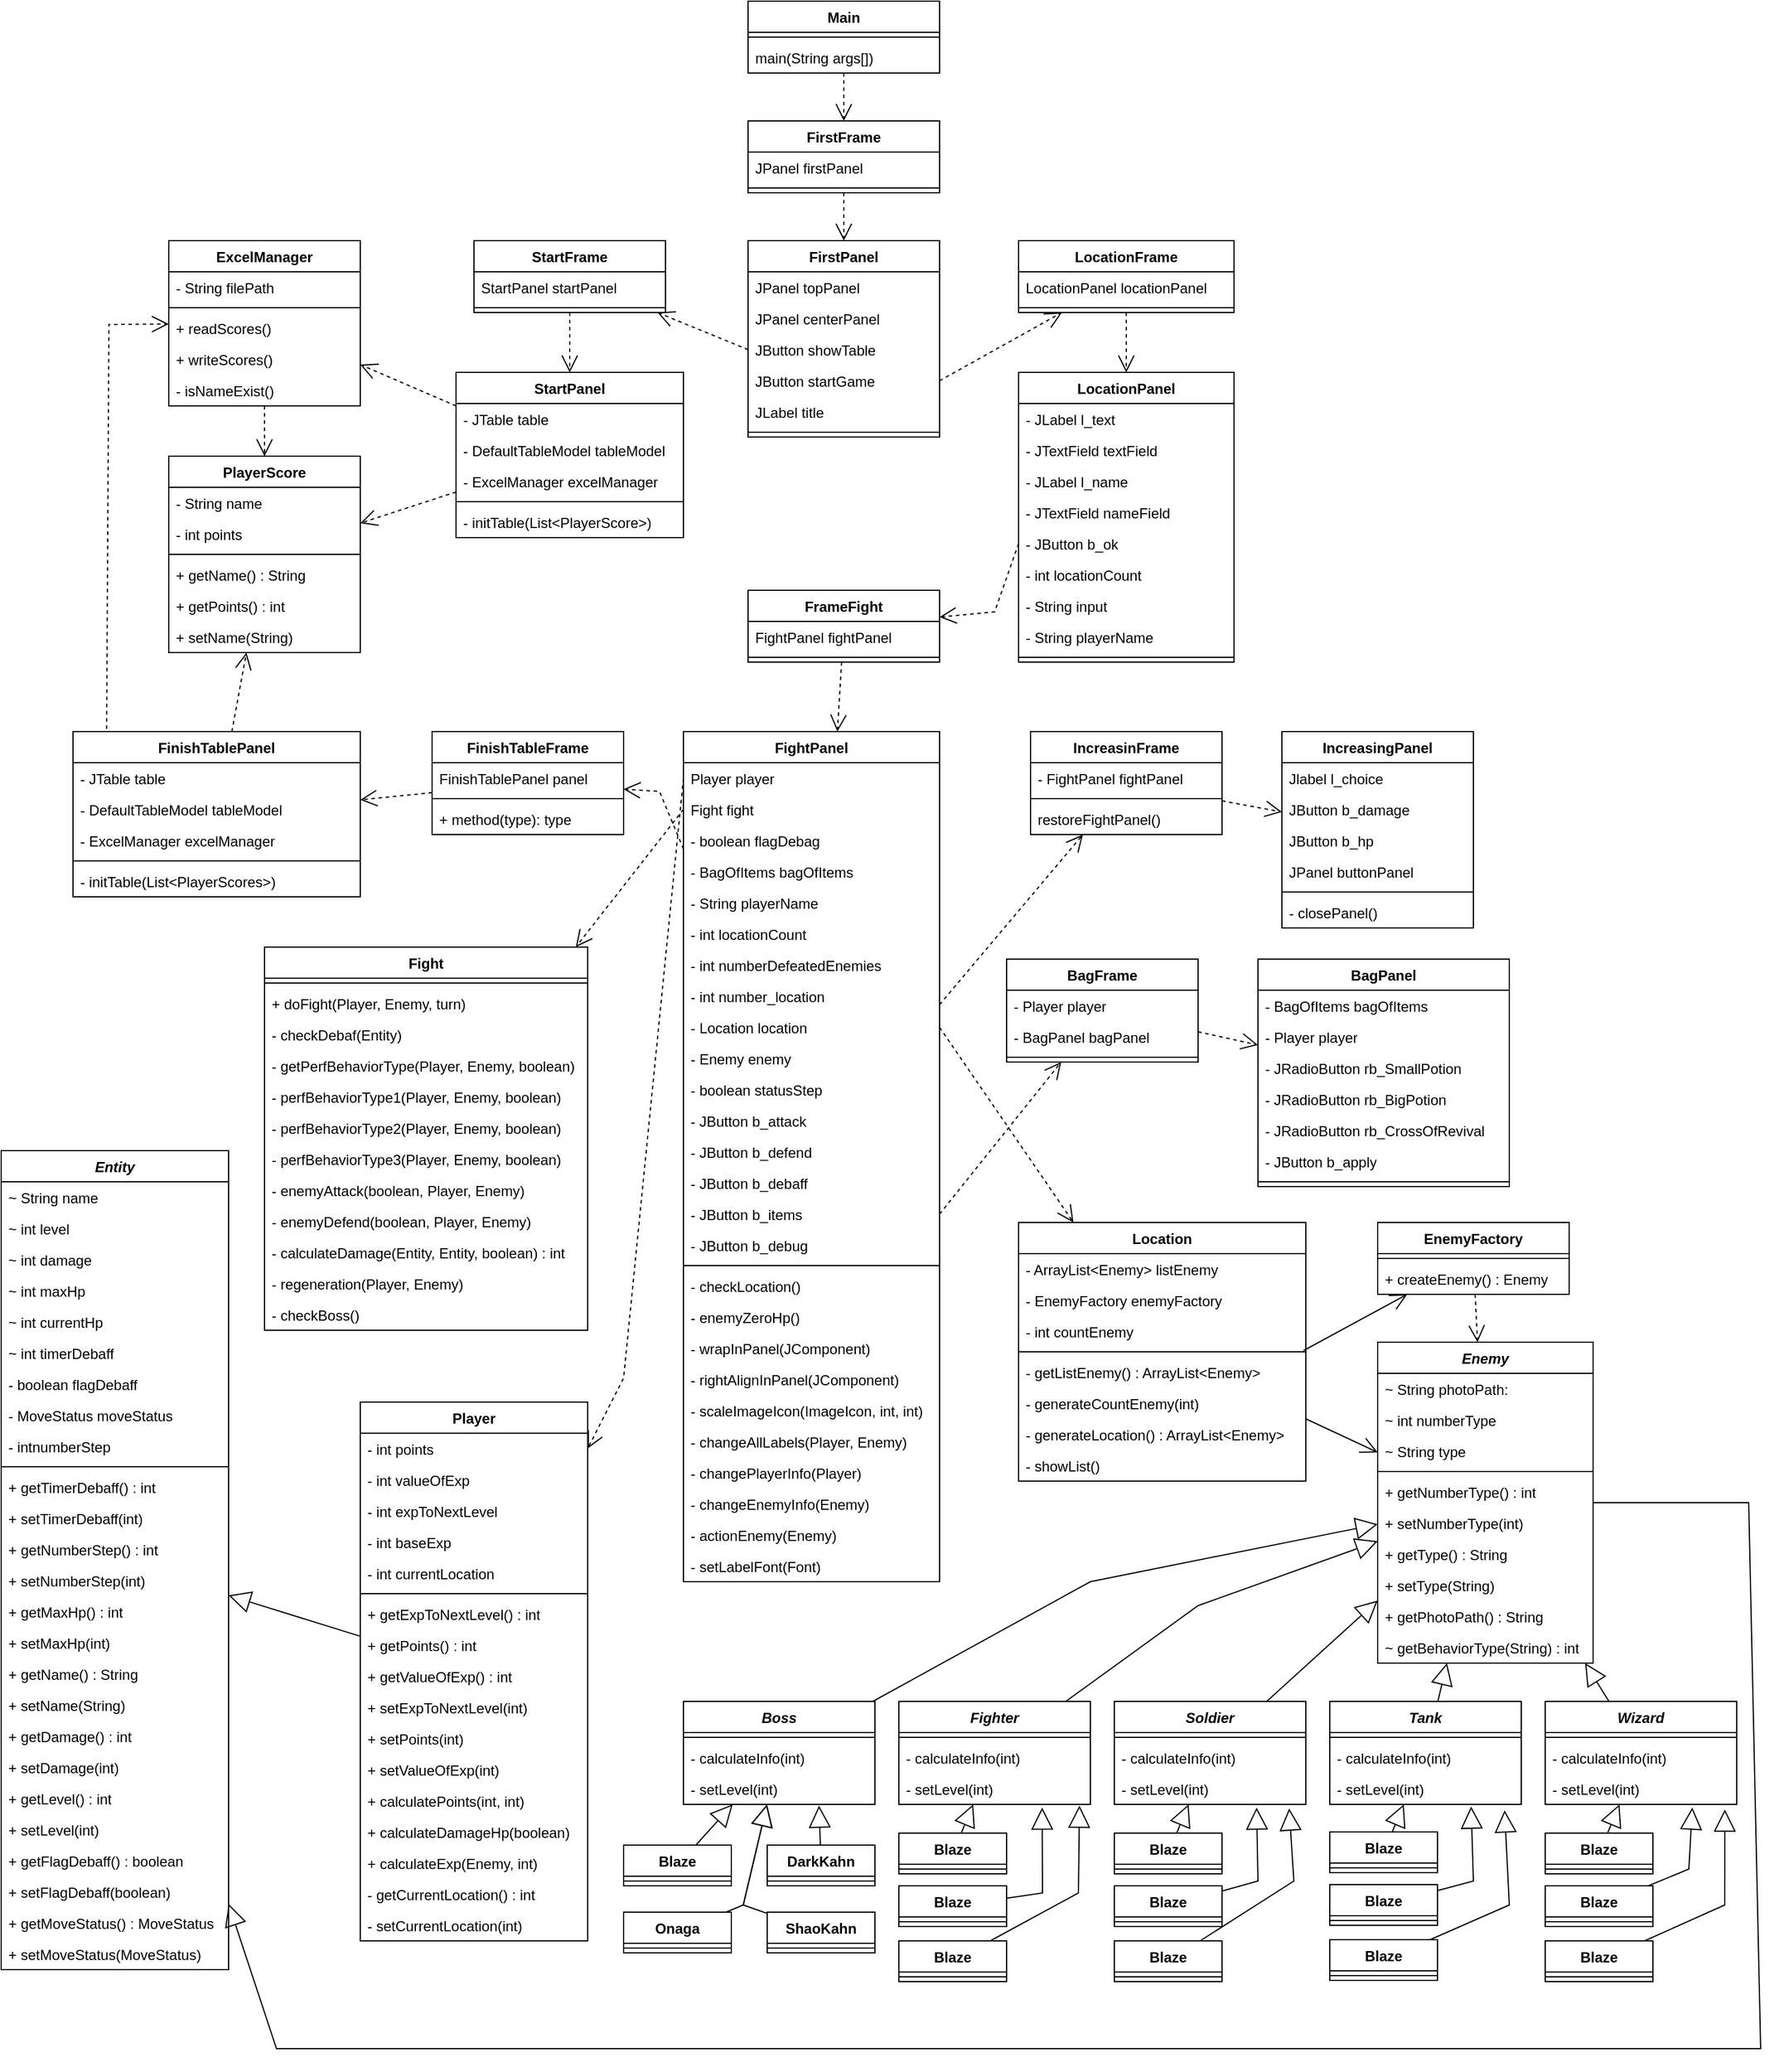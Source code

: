 <mxfile version="24.6.4" type="device">
  <diagram name="Страница — 1" id="2oaYBFM9a7PJzWpOujyj">
    <mxGraphModel dx="3695" dy="1492" grid="1" gridSize="10" guides="1" tooltips="1" connect="1" arrows="1" fold="1" page="1" pageScale="1" pageWidth="827" pageHeight="1169" math="0" shadow="0">
      <root>
        <mxCell id="0" />
        <mxCell id="1" parent="0" />
        <mxCell id="v0w-zrc0FIJKZ943ql2k-1" value="Main" style="swimlane;fontStyle=1;align=center;verticalAlign=top;childLayout=stackLayout;horizontal=1;startSize=26;horizontalStack=0;resizeParent=1;resizeParentMax=0;resizeLast=0;collapsible=1;marginBottom=0;whiteSpace=wrap;html=1;" vertex="1" parent="1">
          <mxGeometry x="334" y="40" width="160" height="60" as="geometry" />
        </mxCell>
        <mxCell id="v0w-zrc0FIJKZ943ql2k-3" value="" style="line;strokeWidth=1;fillColor=none;align=left;verticalAlign=middle;spacingTop=-1;spacingLeft=3;spacingRight=3;rotatable=0;labelPosition=right;points=[];portConstraint=eastwest;strokeColor=inherit;" vertex="1" parent="v0w-zrc0FIJKZ943ql2k-1">
          <mxGeometry y="26" width="160" height="8" as="geometry" />
        </mxCell>
        <mxCell id="v0w-zrc0FIJKZ943ql2k-4" value="main(String args[])" style="text;strokeColor=none;fillColor=none;align=left;verticalAlign=top;spacingLeft=4;spacingRight=4;overflow=hidden;rotatable=0;points=[[0,0.5],[1,0.5]];portConstraint=eastwest;whiteSpace=wrap;html=1;" vertex="1" parent="v0w-zrc0FIJKZ943ql2k-1">
          <mxGeometry y="34" width="160" height="26" as="geometry" />
        </mxCell>
        <mxCell id="v0w-zrc0FIJKZ943ql2k-5" value="FirstFrame" style="swimlane;fontStyle=1;align=center;verticalAlign=top;childLayout=stackLayout;horizontal=1;startSize=26;horizontalStack=0;resizeParent=1;resizeParentMax=0;resizeLast=0;collapsible=1;marginBottom=0;whiteSpace=wrap;html=1;" vertex="1" parent="1">
          <mxGeometry x="334" y="140" width="160" height="60" as="geometry" />
        </mxCell>
        <mxCell id="v0w-zrc0FIJKZ943ql2k-6" value="JPanel firstPanel" style="text;strokeColor=none;fillColor=none;align=left;verticalAlign=top;spacingLeft=4;spacingRight=4;overflow=hidden;rotatable=0;points=[[0,0.5],[1,0.5]];portConstraint=eastwest;whiteSpace=wrap;html=1;" vertex="1" parent="v0w-zrc0FIJKZ943ql2k-5">
          <mxGeometry y="26" width="160" height="26" as="geometry" />
        </mxCell>
        <mxCell id="v0w-zrc0FIJKZ943ql2k-7" value="" style="line;strokeWidth=1;fillColor=none;align=left;verticalAlign=middle;spacingTop=-1;spacingLeft=3;spacingRight=3;rotatable=0;labelPosition=right;points=[];portConstraint=eastwest;strokeColor=inherit;" vertex="1" parent="v0w-zrc0FIJKZ943ql2k-5">
          <mxGeometry y="52" width="160" height="8" as="geometry" />
        </mxCell>
        <mxCell id="v0w-zrc0FIJKZ943ql2k-14" value="FirstPanel" style="swimlane;fontStyle=1;align=center;verticalAlign=top;childLayout=stackLayout;horizontal=1;startSize=26;horizontalStack=0;resizeParent=1;resizeParentMax=0;resizeLast=0;collapsible=1;marginBottom=0;whiteSpace=wrap;html=1;" vertex="1" parent="1">
          <mxGeometry x="334" y="240" width="160" height="164" as="geometry" />
        </mxCell>
        <mxCell id="v0w-zrc0FIJKZ943ql2k-15" value="JPanel topPanel" style="text;strokeColor=none;fillColor=none;align=left;verticalAlign=top;spacingLeft=4;spacingRight=4;overflow=hidden;rotatable=0;points=[[0,0.5],[1,0.5]];portConstraint=eastwest;whiteSpace=wrap;html=1;" vertex="1" parent="v0w-zrc0FIJKZ943ql2k-14">
          <mxGeometry y="26" width="160" height="26" as="geometry" />
        </mxCell>
        <mxCell id="v0w-zrc0FIJKZ943ql2k-21" value="JPanel centerPanel" style="text;strokeColor=none;fillColor=none;align=left;verticalAlign=top;spacingLeft=4;spacingRight=4;overflow=hidden;rotatable=0;points=[[0,0.5],[1,0.5]];portConstraint=eastwest;whiteSpace=wrap;html=1;" vertex="1" parent="v0w-zrc0FIJKZ943ql2k-14">
          <mxGeometry y="52" width="160" height="26" as="geometry" />
        </mxCell>
        <mxCell id="v0w-zrc0FIJKZ943ql2k-20" value="JButton showTable" style="text;strokeColor=none;fillColor=none;align=left;verticalAlign=top;spacingLeft=4;spacingRight=4;overflow=hidden;rotatable=0;points=[[0,0.5],[1,0.5]];portConstraint=eastwest;whiteSpace=wrap;html=1;" vertex="1" parent="v0w-zrc0FIJKZ943ql2k-14">
          <mxGeometry y="78" width="160" height="26" as="geometry" />
        </mxCell>
        <mxCell id="v0w-zrc0FIJKZ943ql2k-19" value="JButton startGame" style="text;strokeColor=none;fillColor=none;align=left;verticalAlign=top;spacingLeft=4;spacingRight=4;overflow=hidden;rotatable=0;points=[[0,0.5],[1,0.5]];portConstraint=eastwest;whiteSpace=wrap;html=1;" vertex="1" parent="v0w-zrc0FIJKZ943ql2k-14">
          <mxGeometry y="104" width="160" height="26" as="geometry" />
        </mxCell>
        <mxCell id="v0w-zrc0FIJKZ943ql2k-18" value="JLabel title" style="text;strokeColor=none;fillColor=none;align=left;verticalAlign=top;spacingLeft=4;spacingRight=4;overflow=hidden;rotatable=0;points=[[0,0.5],[1,0.5]];portConstraint=eastwest;whiteSpace=wrap;html=1;" vertex="1" parent="v0w-zrc0FIJKZ943ql2k-14">
          <mxGeometry y="130" width="160" height="26" as="geometry" />
        </mxCell>
        <mxCell id="v0w-zrc0FIJKZ943ql2k-16" value="" style="line;strokeWidth=1;fillColor=none;align=left;verticalAlign=middle;spacingTop=-1;spacingLeft=3;spacingRight=3;rotatable=0;labelPosition=right;points=[];portConstraint=eastwest;strokeColor=inherit;" vertex="1" parent="v0w-zrc0FIJKZ943ql2k-14">
          <mxGeometry y="156" width="160" height="8" as="geometry" />
        </mxCell>
        <mxCell id="v0w-zrc0FIJKZ943ql2k-22" value="StartFrame" style="swimlane;fontStyle=1;align=center;verticalAlign=top;childLayout=stackLayout;horizontal=1;startSize=26;horizontalStack=0;resizeParent=1;resizeParentMax=0;resizeLast=0;collapsible=1;marginBottom=0;whiteSpace=wrap;html=1;" vertex="1" parent="1">
          <mxGeometry x="105" y="240" width="160" height="60" as="geometry" />
        </mxCell>
        <mxCell id="v0w-zrc0FIJKZ943ql2k-23" value="StartPanel startPanel&amp;nbsp;" style="text;strokeColor=none;fillColor=none;align=left;verticalAlign=top;spacingLeft=4;spacingRight=4;overflow=hidden;rotatable=0;points=[[0,0.5],[1,0.5]];portConstraint=eastwest;whiteSpace=wrap;html=1;" vertex="1" parent="v0w-zrc0FIJKZ943ql2k-22">
          <mxGeometry y="26" width="160" height="26" as="geometry" />
        </mxCell>
        <mxCell id="v0w-zrc0FIJKZ943ql2k-24" value="" style="line;strokeWidth=1;fillColor=none;align=left;verticalAlign=middle;spacingTop=-1;spacingLeft=3;spacingRight=3;rotatable=0;labelPosition=right;points=[];portConstraint=eastwest;strokeColor=inherit;" vertex="1" parent="v0w-zrc0FIJKZ943ql2k-22">
          <mxGeometry y="52" width="160" height="8" as="geometry" />
        </mxCell>
        <mxCell id="v0w-zrc0FIJKZ943ql2k-26" value="StartPanel" style="swimlane;fontStyle=1;align=center;verticalAlign=top;childLayout=stackLayout;horizontal=1;startSize=26;horizontalStack=0;resizeParent=1;resizeParentMax=0;resizeLast=0;collapsible=1;marginBottom=0;whiteSpace=wrap;html=1;" vertex="1" parent="1">
          <mxGeometry x="90" y="350" width="190" height="138" as="geometry" />
        </mxCell>
        <mxCell id="v0w-zrc0FIJKZ943ql2k-27" value="- JTable table" style="text;strokeColor=none;fillColor=none;align=left;verticalAlign=top;spacingLeft=4;spacingRight=4;overflow=hidden;rotatable=0;points=[[0,0.5],[1,0.5]];portConstraint=eastwest;whiteSpace=wrap;html=1;" vertex="1" parent="v0w-zrc0FIJKZ943ql2k-26">
          <mxGeometry y="26" width="190" height="26" as="geometry" />
        </mxCell>
        <mxCell id="v0w-zrc0FIJKZ943ql2k-31" value="- DefaultTableModel tableModel" style="text;strokeColor=none;fillColor=none;align=left;verticalAlign=top;spacingLeft=4;spacingRight=4;overflow=hidden;rotatable=0;points=[[0,0.5],[1,0.5]];portConstraint=eastwest;whiteSpace=wrap;html=1;" vertex="1" parent="v0w-zrc0FIJKZ943ql2k-26">
          <mxGeometry y="52" width="190" height="26" as="geometry" />
        </mxCell>
        <mxCell id="v0w-zrc0FIJKZ943ql2k-30" value="- ExcelManager excelManager" style="text;strokeColor=none;fillColor=none;align=left;verticalAlign=top;spacingLeft=4;spacingRight=4;overflow=hidden;rotatable=0;points=[[0,0.5],[1,0.5]];portConstraint=eastwest;whiteSpace=wrap;html=1;" vertex="1" parent="v0w-zrc0FIJKZ943ql2k-26">
          <mxGeometry y="78" width="190" height="26" as="geometry" />
        </mxCell>
        <mxCell id="v0w-zrc0FIJKZ943ql2k-28" value="" style="line;strokeWidth=1;fillColor=none;align=left;verticalAlign=middle;spacingTop=-1;spacingLeft=3;spacingRight=3;rotatable=0;labelPosition=right;points=[];portConstraint=eastwest;strokeColor=inherit;" vertex="1" parent="v0w-zrc0FIJKZ943ql2k-26">
          <mxGeometry y="104" width="190" height="8" as="geometry" />
        </mxCell>
        <mxCell id="v0w-zrc0FIJKZ943ql2k-29" value="- initTable(List&amp;lt;PlayerScore&amp;gt;)" style="text;strokeColor=none;fillColor=none;align=left;verticalAlign=top;spacingLeft=4;spacingRight=4;overflow=hidden;rotatable=0;points=[[0,0.5],[1,0.5]];portConstraint=eastwest;whiteSpace=wrap;html=1;" vertex="1" parent="v0w-zrc0FIJKZ943ql2k-26">
          <mxGeometry y="112" width="190" height="26" as="geometry" />
        </mxCell>
        <mxCell id="v0w-zrc0FIJKZ943ql2k-32" value="ExcelManager" style="swimlane;fontStyle=1;align=center;verticalAlign=top;childLayout=stackLayout;horizontal=1;startSize=26;horizontalStack=0;resizeParent=1;resizeParentMax=0;resizeLast=0;collapsible=1;marginBottom=0;whiteSpace=wrap;html=1;" vertex="1" parent="1">
          <mxGeometry x="-150" y="240" width="160" height="138" as="geometry" />
        </mxCell>
        <mxCell id="v0w-zrc0FIJKZ943ql2k-33" value="- String filePath" style="text;strokeColor=none;fillColor=none;align=left;verticalAlign=top;spacingLeft=4;spacingRight=4;overflow=hidden;rotatable=0;points=[[0,0.5],[1,0.5]];portConstraint=eastwest;whiteSpace=wrap;html=1;" vertex="1" parent="v0w-zrc0FIJKZ943ql2k-32">
          <mxGeometry y="26" width="160" height="26" as="geometry" />
        </mxCell>
        <mxCell id="v0w-zrc0FIJKZ943ql2k-34" value="" style="line;strokeWidth=1;fillColor=none;align=left;verticalAlign=middle;spacingTop=-1;spacingLeft=3;spacingRight=3;rotatable=0;labelPosition=right;points=[];portConstraint=eastwest;strokeColor=inherit;" vertex="1" parent="v0w-zrc0FIJKZ943ql2k-32">
          <mxGeometry y="52" width="160" height="8" as="geometry" />
        </mxCell>
        <mxCell id="v0w-zrc0FIJKZ943ql2k-35" value="+ readScores()" style="text;strokeColor=none;fillColor=none;align=left;verticalAlign=top;spacingLeft=4;spacingRight=4;overflow=hidden;rotatable=0;points=[[0,0.5],[1,0.5]];portConstraint=eastwest;whiteSpace=wrap;html=1;" vertex="1" parent="v0w-zrc0FIJKZ943ql2k-32">
          <mxGeometry y="60" width="160" height="26" as="geometry" />
        </mxCell>
        <mxCell id="v0w-zrc0FIJKZ943ql2k-37" value="+ writeScores()" style="text;strokeColor=none;fillColor=none;align=left;verticalAlign=top;spacingLeft=4;spacingRight=4;overflow=hidden;rotatable=0;points=[[0,0.5],[1,0.5]];portConstraint=eastwest;whiteSpace=wrap;html=1;" vertex="1" parent="v0w-zrc0FIJKZ943ql2k-32">
          <mxGeometry y="86" width="160" height="26" as="geometry" />
        </mxCell>
        <mxCell id="v0w-zrc0FIJKZ943ql2k-36" value="- isNameExist()" style="text;strokeColor=none;fillColor=none;align=left;verticalAlign=top;spacingLeft=4;spacingRight=4;overflow=hidden;rotatable=0;points=[[0,0.5],[1,0.5]];portConstraint=eastwest;whiteSpace=wrap;html=1;" vertex="1" parent="v0w-zrc0FIJKZ943ql2k-32">
          <mxGeometry y="112" width="160" height="26" as="geometry" />
        </mxCell>
        <mxCell id="v0w-zrc0FIJKZ943ql2k-38" value="PlayerScore" style="swimlane;fontStyle=1;align=center;verticalAlign=top;childLayout=stackLayout;horizontal=1;startSize=26;horizontalStack=0;resizeParent=1;resizeParentMax=0;resizeLast=0;collapsible=1;marginBottom=0;whiteSpace=wrap;html=1;" vertex="1" parent="1">
          <mxGeometry x="-150" y="420" width="160" height="164" as="geometry" />
        </mxCell>
        <mxCell id="v0w-zrc0FIJKZ943ql2k-39" value="- String name" style="text;strokeColor=none;fillColor=none;align=left;verticalAlign=top;spacingLeft=4;spacingRight=4;overflow=hidden;rotatable=0;points=[[0,0.5],[1,0.5]];portConstraint=eastwest;whiteSpace=wrap;html=1;" vertex="1" parent="v0w-zrc0FIJKZ943ql2k-38">
          <mxGeometry y="26" width="160" height="26" as="geometry" />
        </mxCell>
        <mxCell id="v0w-zrc0FIJKZ943ql2k-42" value="- int points" style="text;strokeColor=none;fillColor=none;align=left;verticalAlign=top;spacingLeft=4;spacingRight=4;overflow=hidden;rotatable=0;points=[[0,0.5],[1,0.5]];portConstraint=eastwest;whiteSpace=wrap;html=1;" vertex="1" parent="v0w-zrc0FIJKZ943ql2k-38">
          <mxGeometry y="52" width="160" height="26" as="geometry" />
        </mxCell>
        <mxCell id="v0w-zrc0FIJKZ943ql2k-40" value="" style="line;strokeWidth=1;fillColor=none;align=left;verticalAlign=middle;spacingTop=-1;spacingLeft=3;spacingRight=3;rotatable=0;labelPosition=right;points=[];portConstraint=eastwest;strokeColor=inherit;" vertex="1" parent="v0w-zrc0FIJKZ943ql2k-38">
          <mxGeometry y="78" width="160" height="8" as="geometry" />
        </mxCell>
        <mxCell id="v0w-zrc0FIJKZ943ql2k-41" value="+ getName() : String&amp;nbsp;" style="text;strokeColor=none;fillColor=none;align=left;verticalAlign=top;spacingLeft=4;spacingRight=4;overflow=hidden;rotatable=0;points=[[0,0.5],[1,0.5]];portConstraint=eastwest;whiteSpace=wrap;html=1;" vertex="1" parent="v0w-zrc0FIJKZ943ql2k-38">
          <mxGeometry y="86" width="160" height="26" as="geometry" />
        </mxCell>
        <mxCell id="v0w-zrc0FIJKZ943ql2k-43" value="+ getPoints() : int" style="text;strokeColor=none;fillColor=none;align=left;verticalAlign=top;spacingLeft=4;spacingRight=4;overflow=hidden;rotatable=0;points=[[0,0.5],[1,0.5]];portConstraint=eastwest;whiteSpace=wrap;html=1;" vertex="1" parent="v0w-zrc0FIJKZ943ql2k-38">
          <mxGeometry y="112" width="160" height="26" as="geometry" />
        </mxCell>
        <mxCell id="v0w-zrc0FIJKZ943ql2k-44" value="+ setName(String)" style="text;strokeColor=none;fillColor=none;align=left;verticalAlign=top;spacingLeft=4;spacingRight=4;overflow=hidden;rotatable=0;points=[[0,0.5],[1,0.5]];portConstraint=eastwest;whiteSpace=wrap;html=1;" vertex="1" parent="v0w-zrc0FIJKZ943ql2k-38">
          <mxGeometry y="138" width="160" height="26" as="geometry" />
        </mxCell>
        <mxCell id="v0w-zrc0FIJKZ943ql2k-45" value="" style="endArrow=open;endSize=12;dashed=1;html=1;rounded=0;" edge="1" parent="1" source="v0w-zrc0FIJKZ943ql2k-1" target="v0w-zrc0FIJKZ943ql2k-5">
          <mxGeometry width="160" relative="1" as="geometry">
            <mxPoint x="160" y="160" as="sourcePoint" />
            <mxPoint x="320" y="160" as="targetPoint" />
          </mxGeometry>
        </mxCell>
        <mxCell id="v0w-zrc0FIJKZ943ql2k-46" value="" style="endArrow=open;endSize=12;dashed=1;html=1;rounded=0;" edge="1" parent="1" source="v0w-zrc0FIJKZ943ql2k-5" target="v0w-zrc0FIJKZ943ql2k-14">
          <mxGeometry width="160" relative="1" as="geometry">
            <mxPoint x="140" y="190" as="sourcePoint" />
            <mxPoint x="300" y="190" as="targetPoint" />
          </mxGeometry>
        </mxCell>
        <mxCell id="v0w-zrc0FIJKZ943ql2k-47" value="" style="endArrow=open;endSize=12;dashed=1;html=1;rounded=0;exitX=0;exitY=0.5;exitDx=0;exitDy=0;" edge="1" parent="1" source="v0w-zrc0FIJKZ943ql2k-20" target="v0w-zrc0FIJKZ943ql2k-22">
          <mxGeometry width="160" relative="1" as="geometry">
            <mxPoint x="330" y="330" as="sourcePoint" />
            <mxPoint x="110" y="330" as="targetPoint" />
          </mxGeometry>
        </mxCell>
        <mxCell id="v0w-zrc0FIJKZ943ql2k-48" value="" style="endArrow=open;endSize=12;dashed=1;html=1;rounded=0;" edge="1" parent="1" source="v0w-zrc0FIJKZ943ql2k-22" target="v0w-zrc0FIJKZ943ql2k-26">
          <mxGeometry width="160" relative="1" as="geometry">
            <mxPoint x="20" y="266" as="sourcePoint" />
            <mxPoint x="180" y="266" as="targetPoint" />
          </mxGeometry>
        </mxCell>
        <mxCell id="v0w-zrc0FIJKZ943ql2k-49" value="" style="endArrow=open;endSize=12;dashed=1;html=1;rounded=0;" edge="1" parent="1" source="v0w-zrc0FIJKZ943ql2k-32" target="v0w-zrc0FIJKZ943ql2k-38">
          <mxGeometry width="160" relative="1" as="geometry">
            <mxPoint x="-50" y="330" as="sourcePoint" />
            <mxPoint x="110" y="330" as="targetPoint" />
          </mxGeometry>
        </mxCell>
        <mxCell id="v0w-zrc0FIJKZ943ql2k-50" value="" style="endArrow=open;endSize=12;dashed=1;html=1;rounded=0;" edge="1" parent="1" source="v0w-zrc0FIJKZ943ql2k-26" target="v0w-zrc0FIJKZ943ql2k-32">
          <mxGeometry width="160" relative="1" as="geometry">
            <mxPoint x="-50" y="330" as="sourcePoint" />
            <mxPoint x="110" y="330" as="targetPoint" />
          </mxGeometry>
        </mxCell>
        <mxCell id="v0w-zrc0FIJKZ943ql2k-51" value="" style="endArrow=open;endSize=12;dashed=1;html=1;rounded=0;" edge="1" parent="1" source="v0w-zrc0FIJKZ943ql2k-26" target="v0w-zrc0FIJKZ943ql2k-38">
          <mxGeometry width="160" relative="1" as="geometry">
            <mxPoint x="-50" y="330" as="sourcePoint" />
            <mxPoint x="110" y="330" as="targetPoint" />
          </mxGeometry>
        </mxCell>
        <mxCell id="v0w-zrc0FIJKZ943ql2k-52" value="LocationFrame" style="swimlane;fontStyle=1;align=center;verticalAlign=top;childLayout=stackLayout;horizontal=1;startSize=26;horizontalStack=0;resizeParent=1;resizeParentMax=0;resizeLast=0;collapsible=1;marginBottom=0;whiteSpace=wrap;html=1;" vertex="1" parent="1">
          <mxGeometry x="560" y="240" width="180" height="60" as="geometry" />
        </mxCell>
        <mxCell id="v0w-zrc0FIJKZ943ql2k-53" value="LocationPanel locationPanel" style="text;strokeColor=none;fillColor=none;align=left;verticalAlign=top;spacingLeft=4;spacingRight=4;overflow=hidden;rotatable=0;points=[[0,0.5],[1,0.5]];portConstraint=eastwest;whiteSpace=wrap;html=1;" vertex="1" parent="v0w-zrc0FIJKZ943ql2k-52">
          <mxGeometry y="26" width="180" height="26" as="geometry" />
        </mxCell>
        <mxCell id="v0w-zrc0FIJKZ943ql2k-54" value="" style="line;strokeWidth=1;fillColor=none;align=left;verticalAlign=middle;spacingTop=-1;spacingLeft=3;spacingRight=3;rotatable=0;labelPosition=right;points=[];portConstraint=eastwest;strokeColor=inherit;" vertex="1" parent="v0w-zrc0FIJKZ943ql2k-52">
          <mxGeometry y="52" width="180" height="8" as="geometry" />
        </mxCell>
        <mxCell id="v0w-zrc0FIJKZ943ql2k-56" value="LocationPanel" style="swimlane;fontStyle=1;align=center;verticalAlign=top;childLayout=stackLayout;horizontal=1;startSize=26;horizontalStack=0;resizeParent=1;resizeParentMax=0;resizeLast=0;collapsible=1;marginBottom=0;whiteSpace=wrap;html=1;" vertex="1" parent="1">
          <mxGeometry x="560" y="350" width="180" height="242" as="geometry" />
        </mxCell>
        <mxCell id="v0w-zrc0FIJKZ943ql2k-57" value="- JLabel l_text" style="text;strokeColor=none;fillColor=none;align=left;verticalAlign=top;spacingLeft=4;spacingRight=4;overflow=hidden;rotatable=0;points=[[0,0.5],[1,0.5]];portConstraint=eastwest;whiteSpace=wrap;html=1;" vertex="1" parent="v0w-zrc0FIJKZ943ql2k-56">
          <mxGeometry y="26" width="180" height="26" as="geometry" />
        </mxCell>
        <mxCell id="v0w-zrc0FIJKZ943ql2k-64" value="- JTextField textField" style="text;strokeColor=none;fillColor=none;align=left;verticalAlign=top;spacingLeft=4;spacingRight=4;overflow=hidden;rotatable=0;points=[[0,0.5],[1,0.5]];portConstraint=eastwest;whiteSpace=wrap;html=1;" vertex="1" parent="v0w-zrc0FIJKZ943ql2k-56">
          <mxGeometry y="52" width="180" height="26" as="geometry" />
        </mxCell>
        <mxCell id="v0w-zrc0FIJKZ943ql2k-63" value="- JLabel l_name" style="text;strokeColor=none;fillColor=none;align=left;verticalAlign=top;spacingLeft=4;spacingRight=4;overflow=hidden;rotatable=0;points=[[0,0.5],[1,0.5]];portConstraint=eastwest;whiteSpace=wrap;html=1;" vertex="1" parent="v0w-zrc0FIJKZ943ql2k-56">
          <mxGeometry y="78" width="180" height="26" as="geometry" />
        </mxCell>
        <mxCell id="v0w-zrc0FIJKZ943ql2k-62" value="- JTextField nameField" style="text;strokeColor=none;fillColor=none;align=left;verticalAlign=top;spacingLeft=4;spacingRight=4;overflow=hidden;rotatable=0;points=[[0,0.5],[1,0.5]];portConstraint=eastwest;whiteSpace=wrap;html=1;" vertex="1" parent="v0w-zrc0FIJKZ943ql2k-56">
          <mxGeometry y="104" width="180" height="26" as="geometry" />
        </mxCell>
        <mxCell id="v0w-zrc0FIJKZ943ql2k-61" value="- JButton b_ok" style="text;strokeColor=none;fillColor=none;align=left;verticalAlign=top;spacingLeft=4;spacingRight=4;overflow=hidden;rotatable=0;points=[[0,0.5],[1,0.5]];portConstraint=eastwest;whiteSpace=wrap;html=1;" vertex="1" parent="v0w-zrc0FIJKZ943ql2k-56">
          <mxGeometry y="130" width="180" height="26" as="geometry" />
        </mxCell>
        <mxCell id="v0w-zrc0FIJKZ943ql2k-60" value="- int locationCount" style="text;strokeColor=none;fillColor=none;align=left;verticalAlign=top;spacingLeft=4;spacingRight=4;overflow=hidden;rotatable=0;points=[[0,0.5],[1,0.5]];portConstraint=eastwest;whiteSpace=wrap;html=1;" vertex="1" parent="v0w-zrc0FIJKZ943ql2k-56">
          <mxGeometry y="156" width="180" height="26" as="geometry" />
        </mxCell>
        <mxCell id="v0w-zrc0FIJKZ943ql2k-66" value="- String input" style="text;strokeColor=none;fillColor=none;align=left;verticalAlign=top;spacingLeft=4;spacingRight=4;overflow=hidden;rotatable=0;points=[[0,0.5],[1,0.5]];portConstraint=eastwest;whiteSpace=wrap;html=1;" vertex="1" parent="v0w-zrc0FIJKZ943ql2k-56">
          <mxGeometry y="182" width="180" height="26" as="geometry" />
        </mxCell>
        <mxCell id="v0w-zrc0FIJKZ943ql2k-65" value="- String playerName&amp;nbsp;" style="text;strokeColor=none;fillColor=none;align=left;verticalAlign=top;spacingLeft=4;spacingRight=4;overflow=hidden;rotatable=0;points=[[0,0.5],[1,0.5]];portConstraint=eastwest;whiteSpace=wrap;html=1;" vertex="1" parent="v0w-zrc0FIJKZ943ql2k-56">
          <mxGeometry y="208" width="180" height="26" as="geometry" />
        </mxCell>
        <mxCell id="v0w-zrc0FIJKZ943ql2k-58" value="" style="line;strokeWidth=1;fillColor=none;align=left;verticalAlign=middle;spacingTop=-1;spacingLeft=3;spacingRight=3;rotatable=0;labelPosition=right;points=[];portConstraint=eastwest;strokeColor=inherit;" vertex="1" parent="v0w-zrc0FIJKZ943ql2k-56">
          <mxGeometry y="234" width="180" height="8" as="geometry" />
        </mxCell>
        <mxCell id="v0w-zrc0FIJKZ943ql2k-68" value="" style="endArrow=open;endSize=12;dashed=1;html=1;rounded=0;exitX=1;exitY=0.5;exitDx=0;exitDy=0;" edge="1" parent="1" source="v0w-zrc0FIJKZ943ql2k-19" target="v0w-zrc0FIJKZ943ql2k-52">
          <mxGeometry width="160" relative="1" as="geometry">
            <mxPoint x="320" y="460" as="sourcePoint" />
            <mxPoint x="480" y="460" as="targetPoint" />
          </mxGeometry>
        </mxCell>
        <mxCell id="v0w-zrc0FIJKZ943ql2k-69" value="" style="endArrow=open;endSize=12;dashed=1;html=1;rounded=0;" edge="1" parent="1" source="v0w-zrc0FIJKZ943ql2k-52" target="v0w-zrc0FIJKZ943ql2k-56">
          <mxGeometry width="160" relative="1" as="geometry">
            <mxPoint x="400" y="480" as="sourcePoint" />
            <mxPoint x="560" y="480" as="targetPoint" />
          </mxGeometry>
        </mxCell>
        <mxCell id="v0w-zrc0FIJKZ943ql2k-70" value="FrameFight" style="swimlane;fontStyle=1;align=center;verticalAlign=top;childLayout=stackLayout;horizontal=1;startSize=26;horizontalStack=0;resizeParent=1;resizeParentMax=0;resizeLast=0;collapsible=1;marginBottom=0;whiteSpace=wrap;html=1;" vertex="1" parent="1">
          <mxGeometry x="334" y="532" width="160" height="60" as="geometry" />
        </mxCell>
        <mxCell id="v0w-zrc0FIJKZ943ql2k-71" value="FightPanel fightPanel" style="text;strokeColor=none;fillColor=none;align=left;verticalAlign=top;spacingLeft=4;spacingRight=4;overflow=hidden;rotatable=0;points=[[0,0.5],[1,0.5]];portConstraint=eastwest;whiteSpace=wrap;html=1;" vertex="1" parent="v0w-zrc0FIJKZ943ql2k-70">
          <mxGeometry y="26" width="160" height="26" as="geometry" />
        </mxCell>
        <mxCell id="v0w-zrc0FIJKZ943ql2k-72" value="" style="line;strokeWidth=1;fillColor=none;align=left;verticalAlign=middle;spacingTop=-1;spacingLeft=3;spacingRight=3;rotatable=0;labelPosition=right;points=[];portConstraint=eastwest;strokeColor=inherit;" vertex="1" parent="v0w-zrc0FIJKZ943ql2k-70">
          <mxGeometry y="52" width="160" height="8" as="geometry" />
        </mxCell>
        <mxCell id="v0w-zrc0FIJKZ943ql2k-74" value="" style="endArrow=open;endSize=12;dashed=1;html=1;rounded=0;exitX=0;exitY=0.5;exitDx=0;exitDy=0;" edge="1" parent="1" source="v0w-zrc0FIJKZ943ql2k-61" target="v0w-zrc0FIJKZ943ql2k-70">
          <mxGeometry width="160" relative="1" as="geometry">
            <mxPoint x="260" y="650" as="sourcePoint" />
            <mxPoint x="420" y="650" as="targetPoint" />
            <Array as="points">
              <mxPoint x="540" y="550" />
            </Array>
          </mxGeometry>
        </mxCell>
        <mxCell id="v0w-zrc0FIJKZ943ql2k-76" value="FightPanel" style="swimlane;fontStyle=1;align=center;verticalAlign=top;childLayout=stackLayout;horizontal=1;startSize=26;horizontalStack=0;resizeParent=1;resizeParentMax=0;resizeLast=0;collapsible=1;marginBottom=0;whiteSpace=wrap;html=1;" vertex="1" parent="1">
          <mxGeometry x="280" y="650" width="214" height="710" as="geometry" />
        </mxCell>
        <mxCell id="v0w-zrc0FIJKZ943ql2k-77" value="Player player" style="text;strokeColor=none;fillColor=none;align=left;verticalAlign=top;spacingLeft=4;spacingRight=4;overflow=hidden;rotatable=0;points=[[0,0.5],[1,0.5]];portConstraint=eastwest;whiteSpace=wrap;html=1;" vertex="1" parent="v0w-zrc0FIJKZ943ql2k-76">
          <mxGeometry y="26" width="214" height="26" as="geometry" />
        </mxCell>
        <mxCell id="v0w-zrc0FIJKZ943ql2k-88" value="Fight fight" style="text;strokeColor=none;fillColor=none;align=left;verticalAlign=top;spacingLeft=4;spacingRight=4;overflow=hidden;rotatable=0;points=[[0,0.5],[1,0.5]];portConstraint=eastwest;whiteSpace=wrap;html=1;" vertex="1" parent="v0w-zrc0FIJKZ943ql2k-76">
          <mxGeometry y="52" width="214" height="26" as="geometry" />
        </mxCell>
        <mxCell id="v0w-zrc0FIJKZ943ql2k-87" value="- boolean flagDebag" style="text;strokeColor=none;fillColor=none;align=left;verticalAlign=top;spacingLeft=4;spacingRight=4;overflow=hidden;rotatable=0;points=[[0,0.5],[1,0.5]];portConstraint=eastwest;whiteSpace=wrap;html=1;" vertex="1" parent="v0w-zrc0FIJKZ943ql2k-76">
          <mxGeometry y="78" width="214" height="26" as="geometry" />
        </mxCell>
        <mxCell id="v0w-zrc0FIJKZ943ql2k-86" value="- BagOfItems bagOfItems&amp;nbsp;" style="text;strokeColor=none;fillColor=none;align=left;verticalAlign=top;spacingLeft=4;spacingRight=4;overflow=hidden;rotatable=0;points=[[0,0.5],[1,0.5]];portConstraint=eastwest;whiteSpace=wrap;html=1;" vertex="1" parent="v0w-zrc0FIJKZ943ql2k-76">
          <mxGeometry y="104" width="214" height="26" as="geometry" />
        </mxCell>
        <mxCell id="v0w-zrc0FIJKZ943ql2k-85" value="- String playerName" style="text;strokeColor=none;fillColor=none;align=left;verticalAlign=top;spacingLeft=4;spacingRight=4;overflow=hidden;rotatable=0;points=[[0,0.5],[1,0.5]];portConstraint=eastwest;whiteSpace=wrap;html=1;" vertex="1" parent="v0w-zrc0FIJKZ943ql2k-76">
          <mxGeometry y="130" width="214" height="26" as="geometry" />
        </mxCell>
        <mxCell id="v0w-zrc0FIJKZ943ql2k-84" value="- int locationCount" style="text;strokeColor=none;fillColor=none;align=left;verticalAlign=top;spacingLeft=4;spacingRight=4;overflow=hidden;rotatable=0;points=[[0,0.5],[1,0.5]];portConstraint=eastwest;whiteSpace=wrap;html=1;" vertex="1" parent="v0w-zrc0FIJKZ943ql2k-76">
          <mxGeometry y="156" width="214" height="26" as="geometry" />
        </mxCell>
        <mxCell id="v0w-zrc0FIJKZ943ql2k-83" value="- int numberDefeatedEnemies" style="text;strokeColor=none;fillColor=none;align=left;verticalAlign=top;spacingLeft=4;spacingRight=4;overflow=hidden;rotatable=0;points=[[0,0.5],[1,0.5]];portConstraint=eastwest;whiteSpace=wrap;html=1;" vertex="1" parent="v0w-zrc0FIJKZ943ql2k-76">
          <mxGeometry y="182" width="214" height="26" as="geometry" />
        </mxCell>
        <mxCell id="v0w-zrc0FIJKZ943ql2k-82" value="- int number_location" style="text;strokeColor=none;fillColor=none;align=left;verticalAlign=top;spacingLeft=4;spacingRight=4;overflow=hidden;rotatable=0;points=[[0,0.5],[1,0.5]];portConstraint=eastwest;whiteSpace=wrap;html=1;" vertex="1" parent="v0w-zrc0FIJKZ943ql2k-76">
          <mxGeometry y="208" width="214" height="26" as="geometry" />
        </mxCell>
        <mxCell id="v0w-zrc0FIJKZ943ql2k-81" value="- Location location&amp;nbsp;" style="text;strokeColor=none;fillColor=none;align=left;verticalAlign=top;spacingLeft=4;spacingRight=4;overflow=hidden;rotatable=0;points=[[0,0.5],[1,0.5]];portConstraint=eastwest;whiteSpace=wrap;html=1;" vertex="1" parent="v0w-zrc0FIJKZ943ql2k-76">
          <mxGeometry y="234" width="214" height="26" as="geometry" />
        </mxCell>
        <mxCell id="v0w-zrc0FIJKZ943ql2k-80" value="- Enemy enemy" style="text;strokeColor=none;fillColor=none;align=left;verticalAlign=top;spacingLeft=4;spacingRight=4;overflow=hidden;rotatable=0;points=[[0,0.5],[1,0.5]];portConstraint=eastwest;whiteSpace=wrap;html=1;" vertex="1" parent="v0w-zrc0FIJKZ943ql2k-76">
          <mxGeometry y="260" width="214" height="26" as="geometry" />
        </mxCell>
        <mxCell id="v0w-zrc0FIJKZ943ql2k-89" value="- boolean statusStep" style="text;strokeColor=none;fillColor=none;align=left;verticalAlign=top;spacingLeft=4;spacingRight=4;overflow=hidden;rotatable=0;points=[[0,0.5],[1,0.5]];portConstraint=eastwest;whiteSpace=wrap;html=1;" vertex="1" parent="v0w-zrc0FIJKZ943ql2k-76">
          <mxGeometry y="286" width="214" height="26" as="geometry" />
        </mxCell>
        <mxCell id="v0w-zrc0FIJKZ943ql2k-94" value="- JButton b_attack" style="text;strokeColor=none;fillColor=none;align=left;verticalAlign=top;spacingLeft=4;spacingRight=4;overflow=hidden;rotatable=0;points=[[0,0.5],[1,0.5]];portConstraint=eastwest;whiteSpace=wrap;html=1;" vertex="1" parent="v0w-zrc0FIJKZ943ql2k-76">
          <mxGeometry y="312" width="214" height="26" as="geometry" />
        </mxCell>
        <mxCell id="v0w-zrc0FIJKZ943ql2k-93" value="- JButton b_defend" style="text;strokeColor=none;fillColor=none;align=left;verticalAlign=top;spacingLeft=4;spacingRight=4;overflow=hidden;rotatable=0;points=[[0,0.5],[1,0.5]];portConstraint=eastwest;whiteSpace=wrap;html=1;" vertex="1" parent="v0w-zrc0FIJKZ943ql2k-76">
          <mxGeometry y="338" width="214" height="26" as="geometry" />
        </mxCell>
        <mxCell id="v0w-zrc0FIJKZ943ql2k-92" value="- JButton b_debaff" style="text;strokeColor=none;fillColor=none;align=left;verticalAlign=top;spacingLeft=4;spacingRight=4;overflow=hidden;rotatable=0;points=[[0,0.5],[1,0.5]];portConstraint=eastwest;whiteSpace=wrap;html=1;" vertex="1" parent="v0w-zrc0FIJKZ943ql2k-76">
          <mxGeometry y="364" width="214" height="26" as="geometry" />
        </mxCell>
        <mxCell id="v0w-zrc0FIJKZ943ql2k-91" value="- JButton b_items" style="text;strokeColor=none;fillColor=none;align=left;verticalAlign=top;spacingLeft=4;spacingRight=4;overflow=hidden;rotatable=0;points=[[0,0.5],[1,0.5]];portConstraint=eastwest;whiteSpace=wrap;html=1;" vertex="1" parent="v0w-zrc0FIJKZ943ql2k-76">
          <mxGeometry y="390" width="214" height="26" as="geometry" />
        </mxCell>
        <mxCell id="v0w-zrc0FIJKZ943ql2k-90" value="- JButton b_debug" style="text;strokeColor=none;fillColor=none;align=left;verticalAlign=top;spacingLeft=4;spacingRight=4;overflow=hidden;rotatable=0;points=[[0,0.5],[1,0.5]];portConstraint=eastwest;whiteSpace=wrap;html=1;" vertex="1" parent="v0w-zrc0FIJKZ943ql2k-76">
          <mxGeometry y="416" width="214" height="26" as="geometry" />
        </mxCell>
        <mxCell id="v0w-zrc0FIJKZ943ql2k-78" value="" style="line;strokeWidth=1;fillColor=none;align=left;verticalAlign=middle;spacingTop=-1;spacingLeft=3;spacingRight=3;rotatable=0;labelPosition=right;points=[];portConstraint=eastwest;strokeColor=inherit;" vertex="1" parent="v0w-zrc0FIJKZ943ql2k-76">
          <mxGeometry y="442" width="214" height="8" as="geometry" />
        </mxCell>
        <mxCell id="v0w-zrc0FIJKZ943ql2k-79" value="- checkLocation()" style="text;strokeColor=none;fillColor=none;align=left;verticalAlign=top;spacingLeft=4;spacingRight=4;overflow=hidden;rotatable=0;points=[[0,0.5],[1,0.5]];portConstraint=eastwest;whiteSpace=wrap;html=1;" vertex="1" parent="v0w-zrc0FIJKZ943ql2k-76">
          <mxGeometry y="450" width="214" height="26" as="geometry" />
        </mxCell>
        <mxCell id="v0w-zrc0FIJKZ943ql2k-98" value="- enemyZeroHp()" style="text;strokeColor=none;fillColor=none;align=left;verticalAlign=top;spacingLeft=4;spacingRight=4;overflow=hidden;rotatable=0;points=[[0,0.5],[1,0.5]];portConstraint=eastwest;whiteSpace=wrap;html=1;" vertex="1" parent="v0w-zrc0FIJKZ943ql2k-76">
          <mxGeometry y="476" width="214" height="26" as="geometry" />
        </mxCell>
        <mxCell id="v0w-zrc0FIJKZ943ql2k-97" value="- wrapInPanel(JComponent)" style="text;strokeColor=none;fillColor=none;align=left;verticalAlign=top;spacingLeft=4;spacingRight=4;overflow=hidden;rotatable=0;points=[[0,0.5],[1,0.5]];portConstraint=eastwest;whiteSpace=wrap;html=1;" vertex="1" parent="v0w-zrc0FIJKZ943ql2k-76">
          <mxGeometry y="502" width="214" height="26" as="geometry" />
        </mxCell>
        <mxCell id="v0w-zrc0FIJKZ943ql2k-96" value="- rightAlignInPanel(JComponent)" style="text;strokeColor=none;fillColor=none;align=left;verticalAlign=top;spacingLeft=4;spacingRight=4;overflow=hidden;rotatable=0;points=[[0,0.5],[1,0.5]];portConstraint=eastwest;whiteSpace=wrap;html=1;" vertex="1" parent="v0w-zrc0FIJKZ943ql2k-76">
          <mxGeometry y="528" width="214" height="26" as="geometry" />
        </mxCell>
        <mxCell id="v0w-zrc0FIJKZ943ql2k-95" value="- scaleImageIcon(ImageIcon, int, int)" style="text;strokeColor=none;fillColor=none;align=left;verticalAlign=top;spacingLeft=4;spacingRight=4;overflow=hidden;rotatable=0;points=[[0,0.5],[1,0.5]];portConstraint=eastwest;whiteSpace=wrap;html=1;" vertex="1" parent="v0w-zrc0FIJKZ943ql2k-76">
          <mxGeometry y="554" width="214" height="26" as="geometry" />
        </mxCell>
        <mxCell id="v0w-zrc0FIJKZ943ql2k-103" value="- changeAllLabels(Player, Enemy)" style="text;strokeColor=none;fillColor=none;align=left;verticalAlign=top;spacingLeft=4;spacingRight=4;overflow=hidden;rotatable=0;points=[[0,0.5],[1,0.5]];portConstraint=eastwest;whiteSpace=wrap;html=1;" vertex="1" parent="v0w-zrc0FIJKZ943ql2k-76">
          <mxGeometry y="580" width="214" height="26" as="geometry" />
        </mxCell>
        <mxCell id="v0w-zrc0FIJKZ943ql2k-102" value="- changePlayerInfo(Player)&amp;nbsp;" style="text;strokeColor=none;fillColor=none;align=left;verticalAlign=top;spacingLeft=4;spacingRight=4;overflow=hidden;rotatable=0;points=[[0,0.5],[1,0.5]];portConstraint=eastwest;whiteSpace=wrap;html=1;" vertex="1" parent="v0w-zrc0FIJKZ943ql2k-76">
          <mxGeometry y="606" width="214" height="26" as="geometry" />
        </mxCell>
        <mxCell id="v0w-zrc0FIJKZ943ql2k-101" value="- changeEnemyInfo(Enemy)" style="text;strokeColor=none;fillColor=none;align=left;verticalAlign=top;spacingLeft=4;spacingRight=4;overflow=hidden;rotatable=0;points=[[0,0.5],[1,0.5]];portConstraint=eastwest;whiteSpace=wrap;html=1;" vertex="1" parent="v0w-zrc0FIJKZ943ql2k-76">
          <mxGeometry y="632" width="214" height="26" as="geometry" />
        </mxCell>
        <mxCell id="v0w-zrc0FIJKZ943ql2k-100" value="- actionEnemy(Enemy)" style="text;strokeColor=none;fillColor=none;align=left;verticalAlign=top;spacingLeft=4;spacingRight=4;overflow=hidden;rotatable=0;points=[[0,0.5],[1,0.5]];portConstraint=eastwest;whiteSpace=wrap;html=1;" vertex="1" parent="v0w-zrc0FIJKZ943ql2k-76">
          <mxGeometry y="658" width="214" height="26" as="geometry" />
        </mxCell>
        <mxCell id="v0w-zrc0FIJKZ943ql2k-99" value="- setLabelFont(Font)" style="text;strokeColor=none;fillColor=none;align=left;verticalAlign=top;spacingLeft=4;spacingRight=4;overflow=hidden;rotatable=0;points=[[0,0.5],[1,0.5]];portConstraint=eastwest;whiteSpace=wrap;html=1;" vertex="1" parent="v0w-zrc0FIJKZ943ql2k-76">
          <mxGeometry y="684" width="214" height="26" as="geometry" />
        </mxCell>
        <mxCell id="v0w-zrc0FIJKZ943ql2k-104" value="Fight" style="swimlane;fontStyle=1;align=center;verticalAlign=top;childLayout=stackLayout;horizontal=1;startSize=26;horizontalStack=0;resizeParent=1;resizeParentMax=0;resizeLast=0;collapsible=1;marginBottom=0;whiteSpace=wrap;html=1;" vertex="1" parent="1">
          <mxGeometry x="-70" y="830" width="270" height="320" as="geometry" />
        </mxCell>
        <mxCell id="v0w-zrc0FIJKZ943ql2k-106" value="" style="line;strokeWidth=1;fillColor=none;align=left;verticalAlign=middle;spacingTop=-1;spacingLeft=3;spacingRight=3;rotatable=0;labelPosition=right;points=[];portConstraint=eastwest;strokeColor=inherit;" vertex="1" parent="v0w-zrc0FIJKZ943ql2k-104">
          <mxGeometry y="26" width="270" height="8" as="geometry" />
        </mxCell>
        <mxCell id="v0w-zrc0FIJKZ943ql2k-107" value="+ doFight(Player, Enemy, turn)" style="text;strokeColor=none;fillColor=none;align=left;verticalAlign=top;spacingLeft=4;spacingRight=4;overflow=hidden;rotatable=0;points=[[0,0.5],[1,0.5]];portConstraint=eastwest;whiteSpace=wrap;html=1;" vertex="1" parent="v0w-zrc0FIJKZ943ql2k-104">
          <mxGeometry y="34" width="270" height="26" as="geometry" />
        </mxCell>
        <mxCell id="v0w-zrc0FIJKZ943ql2k-113" value="- checkDebaf(Entity)" style="text;strokeColor=none;fillColor=none;align=left;verticalAlign=top;spacingLeft=4;spacingRight=4;overflow=hidden;rotatable=0;points=[[0,0.5],[1,0.5]];portConstraint=eastwest;whiteSpace=wrap;html=1;" vertex="1" parent="v0w-zrc0FIJKZ943ql2k-104">
          <mxGeometry y="60" width="270" height="26" as="geometry" />
        </mxCell>
        <mxCell id="v0w-zrc0FIJKZ943ql2k-112" value="- getPerfBehaviorType(Player, Enemy, boolean)" style="text;strokeColor=none;fillColor=none;align=left;verticalAlign=top;spacingLeft=4;spacingRight=4;overflow=hidden;rotatable=0;points=[[0,0.5],[1,0.5]];portConstraint=eastwest;whiteSpace=wrap;html=1;" vertex="1" parent="v0w-zrc0FIJKZ943ql2k-104">
          <mxGeometry y="86" width="270" height="26" as="geometry" />
        </mxCell>
        <mxCell id="v0w-zrc0FIJKZ943ql2k-111" value="- perfBehaviorType1(Player, Enemy, boolean)&amp;nbsp;" style="text;strokeColor=none;fillColor=none;align=left;verticalAlign=top;spacingLeft=4;spacingRight=4;overflow=hidden;rotatable=0;points=[[0,0.5],[1,0.5]];portConstraint=eastwest;whiteSpace=wrap;html=1;" vertex="1" parent="v0w-zrc0FIJKZ943ql2k-104">
          <mxGeometry y="112" width="270" height="26" as="geometry" />
        </mxCell>
        <mxCell id="v0w-zrc0FIJKZ943ql2k-110" value="&lt;span style=&quot;color: rgb(0, 0, 0); font-family: Helvetica; font-size: 12px; font-style: normal; font-variant-ligatures: normal; font-variant-caps: normal; font-weight: 400; letter-spacing: normal; orphans: 2; text-align: left; text-indent: 0px; text-transform: none; widows: 2; word-spacing: 0px; -webkit-text-stroke-width: 0px; white-space: normal; background-color: rgb(251, 251, 251); text-decoration-thickness: initial; text-decoration-style: initial; text-decoration-color: initial; display: inline !important; float: none;&quot;&gt;- perfBehaviorType2(Player, Enemy, boolean)&lt;/span&gt;&lt;div&gt;&lt;br/&gt;&lt;/div&gt;" style="text;strokeColor=none;fillColor=none;align=left;verticalAlign=top;spacingLeft=4;spacingRight=4;overflow=hidden;rotatable=0;points=[[0,0.5],[1,0.5]];portConstraint=eastwest;whiteSpace=wrap;html=1;" vertex="1" parent="v0w-zrc0FIJKZ943ql2k-104">
          <mxGeometry y="138" width="270" height="26" as="geometry" />
        </mxCell>
        <mxCell id="v0w-zrc0FIJKZ943ql2k-109" value="&lt;span style=&quot;color: rgb(0, 0, 0); font-family: Helvetica; font-size: 12px; font-style: normal; font-variant-ligatures: normal; font-variant-caps: normal; font-weight: 400; letter-spacing: normal; orphans: 2; text-align: left; text-indent: 0px; text-transform: none; widows: 2; word-spacing: 0px; -webkit-text-stroke-width: 0px; white-space: normal; background-color: rgb(251, 251, 251); text-decoration-thickness: initial; text-decoration-style: initial; text-decoration-color: initial; display: inline !important; float: none;&quot;&gt;- perfBehaviorType3(Player, Enemy, boolean)&lt;/span&gt;&lt;div&gt;&lt;br&gt;&lt;/div&gt;" style="text;strokeColor=none;fillColor=none;align=left;verticalAlign=top;spacingLeft=4;spacingRight=4;overflow=hidden;rotatable=0;points=[[0,0.5],[1,0.5]];portConstraint=eastwest;whiteSpace=wrap;html=1;" vertex="1" parent="v0w-zrc0FIJKZ943ql2k-104">
          <mxGeometry y="164" width="270" height="26" as="geometry" />
        </mxCell>
        <mxCell id="v0w-zrc0FIJKZ943ql2k-108" value="- enemyAttack(boolean, Player, Enemy)" style="text;strokeColor=none;fillColor=none;align=left;verticalAlign=top;spacingLeft=4;spacingRight=4;overflow=hidden;rotatable=0;points=[[0,0.5],[1,0.5]];portConstraint=eastwest;whiteSpace=wrap;html=1;" vertex="1" parent="v0w-zrc0FIJKZ943ql2k-104">
          <mxGeometry y="190" width="270" height="26" as="geometry" />
        </mxCell>
        <mxCell id="v0w-zrc0FIJKZ943ql2k-117" value="- enemyDefend(boolean, Player, Enemy)" style="text;strokeColor=none;fillColor=none;align=left;verticalAlign=top;spacingLeft=4;spacingRight=4;overflow=hidden;rotatable=0;points=[[0,0.5],[1,0.5]];portConstraint=eastwest;whiteSpace=wrap;html=1;" vertex="1" parent="v0w-zrc0FIJKZ943ql2k-104">
          <mxGeometry y="216" width="270" height="26" as="geometry" />
        </mxCell>
        <mxCell id="v0w-zrc0FIJKZ943ql2k-116" value="- calculateDamage(Entity, Entity, boolean) : int" style="text;strokeColor=none;fillColor=none;align=left;verticalAlign=top;spacingLeft=4;spacingRight=4;overflow=hidden;rotatable=0;points=[[0,0.5],[1,0.5]];portConstraint=eastwest;whiteSpace=wrap;html=1;" vertex="1" parent="v0w-zrc0FIJKZ943ql2k-104">
          <mxGeometry y="242" width="270" height="26" as="geometry" />
        </mxCell>
        <mxCell id="v0w-zrc0FIJKZ943ql2k-115" value="- regeneration(Player, Enemy)" style="text;strokeColor=none;fillColor=none;align=left;verticalAlign=top;spacingLeft=4;spacingRight=4;overflow=hidden;rotatable=0;points=[[0,0.5],[1,0.5]];portConstraint=eastwest;whiteSpace=wrap;html=1;" vertex="1" parent="v0w-zrc0FIJKZ943ql2k-104">
          <mxGeometry y="268" width="270" height="26" as="geometry" />
        </mxCell>
        <mxCell id="v0w-zrc0FIJKZ943ql2k-114" value="- checkBoss()" style="text;strokeColor=none;fillColor=none;align=left;verticalAlign=top;spacingLeft=4;spacingRight=4;overflow=hidden;rotatable=0;points=[[0,0.5],[1,0.5]];portConstraint=eastwest;whiteSpace=wrap;html=1;" vertex="1" parent="v0w-zrc0FIJKZ943ql2k-104">
          <mxGeometry y="294" width="270" height="26" as="geometry" />
        </mxCell>
        <mxCell id="v0w-zrc0FIJKZ943ql2k-118" value="" style="endArrow=open;endSize=12;dashed=1;html=1;rounded=0;" edge="1" parent="1" source="v0w-zrc0FIJKZ943ql2k-70" target="v0w-zrc0FIJKZ943ql2k-76">
          <mxGeometry width="160" relative="1" as="geometry">
            <mxPoint x="260" y="730" as="sourcePoint" />
            <mxPoint x="420" y="730" as="targetPoint" />
          </mxGeometry>
        </mxCell>
        <mxCell id="v0w-zrc0FIJKZ943ql2k-119" value="" style="endArrow=open;endSize=12;dashed=1;html=1;rounded=0;exitX=0;exitY=0.5;exitDx=0;exitDy=0;" edge="1" parent="1" source="v0w-zrc0FIJKZ943ql2k-88" target="v0w-zrc0FIJKZ943ql2k-104">
          <mxGeometry width="160" relative="1" as="geometry">
            <mxPoint x="260" y="730" as="sourcePoint" />
            <mxPoint x="420" y="730" as="targetPoint" />
          </mxGeometry>
        </mxCell>
        <mxCell id="v0w-zrc0FIJKZ943ql2k-120" value="FinishTableFrame" style="swimlane;fontStyle=1;align=center;verticalAlign=top;childLayout=stackLayout;horizontal=1;startSize=26;horizontalStack=0;resizeParent=1;resizeParentMax=0;resizeLast=0;collapsible=1;marginBottom=0;whiteSpace=wrap;html=1;" vertex="1" parent="1">
          <mxGeometry x="70" y="650" width="160" height="86" as="geometry" />
        </mxCell>
        <mxCell id="v0w-zrc0FIJKZ943ql2k-121" value="FinishTablePanel panel" style="text;strokeColor=none;fillColor=none;align=left;verticalAlign=top;spacingLeft=4;spacingRight=4;overflow=hidden;rotatable=0;points=[[0,0.5],[1,0.5]];portConstraint=eastwest;whiteSpace=wrap;html=1;" vertex="1" parent="v0w-zrc0FIJKZ943ql2k-120">
          <mxGeometry y="26" width="160" height="26" as="geometry" />
        </mxCell>
        <mxCell id="v0w-zrc0FIJKZ943ql2k-122" value="" style="line;strokeWidth=1;fillColor=none;align=left;verticalAlign=middle;spacingTop=-1;spacingLeft=3;spacingRight=3;rotatable=0;labelPosition=right;points=[];portConstraint=eastwest;strokeColor=inherit;" vertex="1" parent="v0w-zrc0FIJKZ943ql2k-120">
          <mxGeometry y="52" width="160" height="8" as="geometry" />
        </mxCell>
        <mxCell id="v0w-zrc0FIJKZ943ql2k-123" value="+ method(type): type" style="text;strokeColor=none;fillColor=none;align=left;verticalAlign=top;spacingLeft=4;spacingRight=4;overflow=hidden;rotatable=0;points=[[0,0.5],[1,0.5]];portConstraint=eastwest;whiteSpace=wrap;html=1;" vertex="1" parent="v0w-zrc0FIJKZ943ql2k-120">
          <mxGeometry y="60" width="160" height="26" as="geometry" />
        </mxCell>
        <mxCell id="v0w-zrc0FIJKZ943ql2k-124" value="" style="endArrow=open;endSize=12;dashed=1;html=1;rounded=0;" edge="1" parent="1" source="v0w-zrc0FIJKZ943ql2k-76" target="v0w-zrc0FIJKZ943ql2k-120">
          <mxGeometry width="160" relative="1" as="geometry">
            <mxPoint x="-160" y="670" as="sourcePoint" />
            <mxPoint y="670" as="targetPoint" />
            <Array as="points">
              <mxPoint x="260" y="700" />
            </Array>
          </mxGeometry>
        </mxCell>
        <mxCell id="v0w-zrc0FIJKZ943ql2k-125" value="FinishTablePanel" style="swimlane;fontStyle=1;align=center;verticalAlign=top;childLayout=stackLayout;horizontal=1;startSize=26;horizontalStack=0;resizeParent=1;resizeParentMax=0;resizeLast=0;collapsible=1;marginBottom=0;whiteSpace=wrap;html=1;" vertex="1" parent="1">
          <mxGeometry x="-230" y="650" width="240" height="138" as="geometry" />
        </mxCell>
        <mxCell id="v0w-zrc0FIJKZ943ql2k-126" value="- JTable table" style="text;strokeColor=none;fillColor=none;align=left;verticalAlign=top;spacingLeft=4;spacingRight=4;overflow=hidden;rotatable=0;points=[[0,0.5],[1,0.5]];portConstraint=eastwest;whiteSpace=wrap;html=1;" vertex="1" parent="v0w-zrc0FIJKZ943ql2k-125">
          <mxGeometry y="26" width="240" height="26" as="geometry" />
        </mxCell>
        <mxCell id="v0w-zrc0FIJKZ943ql2k-130" value="- DefaultTableModel tableModel" style="text;strokeColor=none;fillColor=none;align=left;verticalAlign=top;spacingLeft=4;spacingRight=4;overflow=hidden;rotatable=0;points=[[0,0.5],[1,0.5]];portConstraint=eastwest;whiteSpace=wrap;html=1;" vertex="1" parent="v0w-zrc0FIJKZ943ql2k-125">
          <mxGeometry y="52" width="240" height="26" as="geometry" />
        </mxCell>
        <mxCell id="v0w-zrc0FIJKZ943ql2k-129" value="- ExcelManager excelManager" style="text;strokeColor=none;fillColor=none;align=left;verticalAlign=top;spacingLeft=4;spacingRight=4;overflow=hidden;rotatable=0;points=[[0,0.5],[1,0.5]];portConstraint=eastwest;whiteSpace=wrap;html=1;" vertex="1" parent="v0w-zrc0FIJKZ943ql2k-125">
          <mxGeometry y="78" width="240" height="26" as="geometry" />
        </mxCell>
        <mxCell id="v0w-zrc0FIJKZ943ql2k-127" value="" style="line;strokeWidth=1;fillColor=none;align=left;verticalAlign=middle;spacingTop=-1;spacingLeft=3;spacingRight=3;rotatable=0;labelPosition=right;points=[];portConstraint=eastwest;strokeColor=inherit;" vertex="1" parent="v0w-zrc0FIJKZ943ql2k-125">
          <mxGeometry y="104" width="240" height="8" as="geometry" />
        </mxCell>
        <mxCell id="v0w-zrc0FIJKZ943ql2k-128" value="- initTable(List&amp;lt;PlayerScores&amp;gt;)" style="text;strokeColor=none;fillColor=none;align=left;verticalAlign=top;spacingLeft=4;spacingRight=4;overflow=hidden;rotatable=0;points=[[0,0.5],[1,0.5]];portConstraint=eastwest;whiteSpace=wrap;html=1;" vertex="1" parent="v0w-zrc0FIJKZ943ql2k-125">
          <mxGeometry y="112" width="240" height="26" as="geometry" />
        </mxCell>
        <mxCell id="v0w-zrc0FIJKZ943ql2k-131" value="" style="endArrow=open;endSize=12;dashed=1;html=1;rounded=0;" edge="1" parent="1" source="v0w-zrc0FIJKZ943ql2k-120" target="v0w-zrc0FIJKZ943ql2k-125">
          <mxGeometry width="160" relative="1" as="geometry">
            <mxPoint x="40" y="570" as="sourcePoint" />
            <mxPoint x="200" y="570" as="targetPoint" />
          </mxGeometry>
        </mxCell>
        <mxCell id="v0w-zrc0FIJKZ943ql2k-132" value="" style="endArrow=open;endSize=12;dashed=1;html=1;rounded=0;" edge="1" parent="1" source="v0w-zrc0FIJKZ943ql2k-125" target="v0w-zrc0FIJKZ943ql2k-38">
          <mxGeometry width="160" relative="1" as="geometry">
            <mxPoint x="40" y="410" as="sourcePoint" />
            <mxPoint x="200" y="410" as="targetPoint" />
          </mxGeometry>
        </mxCell>
        <mxCell id="v0w-zrc0FIJKZ943ql2k-133" value="" style="endArrow=open;endSize=12;dashed=1;html=1;rounded=0;exitX=0.117;exitY=-0.016;exitDx=0;exitDy=0;exitPerimeter=0;" edge="1" parent="1" source="v0w-zrc0FIJKZ943ql2k-125" target="v0w-zrc0FIJKZ943ql2k-32">
          <mxGeometry width="160" relative="1" as="geometry">
            <mxPoint x="40" y="570" as="sourcePoint" />
            <mxPoint x="200" y="570" as="targetPoint" />
            <Array as="points">
              <mxPoint x="-200" y="310" />
            </Array>
          </mxGeometry>
        </mxCell>
        <mxCell id="v0w-zrc0FIJKZ943ql2k-134" value="Location" style="swimlane;fontStyle=1;align=center;verticalAlign=top;childLayout=stackLayout;horizontal=1;startSize=26;horizontalStack=0;resizeParent=1;resizeParentMax=0;resizeLast=0;collapsible=1;marginBottom=0;whiteSpace=wrap;html=1;" vertex="1" parent="1">
          <mxGeometry x="560" y="1060" width="240" height="216" as="geometry" />
        </mxCell>
        <mxCell id="v0w-zrc0FIJKZ943ql2k-135" value="- ArrayList&amp;lt;Enemy&amp;gt; listEnemy" style="text;strokeColor=none;fillColor=none;align=left;verticalAlign=top;spacingLeft=4;spacingRight=4;overflow=hidden;rotatable=0;points=[[0,0.5],[1,0.5]];portConstraint=eastwest;whiteSpace=wrap;html=1;" vertex="1" parent="v0w-zrc0FIJKZ943ql2k-134">
          <mxGeometry y="26" width="240" height="26" as="geometry" />
        </mxCell>
        <mxCell id="v0w-zrc0FIJKZ943ql2k-139" value="- EnemyFactory enemyFactory" style="text;strokeColor=none;fillColor=none;align=left;verticalAlign=top;spacingLeft=4;spacingRight=4;overflow=hidden;rotatable=0;points=[[0,0.5],[1,0.5]];portConstraint=eastwest;whiteSpace=wrap;html=1;" vertex="1" parent="v0w-zrc0FIJKZ943ql2k-134">
          <mxGeometry y="52" width="240" height="26" as="geometry" />
        </mxCell>
        <mxCell id="v0w-zrc0FIJKZ943ql2k-138" value="- int countEnemy" style="text;strokeColor=none;fillColor=none;align=left;verticalAlign=top;spacingLeft=4;spacingRight=4;overflow=hidden;rotatable=0;points=[[0,0.5],[1,0.5]];portConstraint=eastwest;whiteSpace=wrap;html=1;" vertex="1" parent="v0w-zrc0FIJKZ943ql2k-134">
          <mxGeometry y="78" width="240" height="26" as="geometry" />
        </mxCell>
        <mxCell id="v0w-zrc0FIJKZ943ql2k-136" value="" style="line;strokeWidth=1;fillColor=none;align=left;verticalAlign=middle;spacingTop=-1;spacingLeft=3;spacingRight=3;rotatable=0;labelPosition=right;points=[];portConstraint=eastwest;strokeColor=inherit;" vertex="1" parent="v0w-zrc0FIJKZ943ql2k-134">
          <mxGeometry y="104" width="240" height="8" as="geometry" />
        </mxCell>
        <mxCell id="v0w-zrc0FIJKZ943ql2k-137" value="- getListEnemy() : ArrayList&amp;lt;Enemy&amp;gt;" style="text;strokeColor=none;fillColor=none;align=left;verticalAlign=top;spacingLeft=4;spacingRight=4;overflow=hidden;rotatable=0;points=[[0,0.5],[1,0.5]];portConstraint=eastwest;whiteSpace=wrap;html=1;" vertex="1" parent="v0w-zrc0FIJKZ943ql2k-134">
          <mxGeometry y="112" width="240" height="26" as="geometry" />
        </mxCell>
        <mxCell id="v0w-zrc0FIJKZ943ql2k-141" value="- generateCountEnemy(int)" style="text;strokeColor=none;fillColor=none;align=left;verticalAlign=top;spacingLeft=4;spacingRight=4;overflow=hidden;rotatable=0;points=[[0,0.5],[1,0.5]];portConstraint=eastwest;whiteSpace=wrap;html=1;" vertex="1" parent="v0w-zrc0FIJKZ943ql2k-134">
          <mxGeometry y="138" width="240" height="26" as="geometry" />
        </mxCell>
        <mxCell id="v0w-zrc0FIJKZ943ql2k-140" value="- generateLocation() : ArrayList&amp;lt;Enemy&amp;gt;&amp;nbsp;" style="text;strokeColor=none;fillColor=none;align=left;verticalAlign=top;spacingLeft=4;spacingRight=4;overflow=hidden;rotatable=0;points=[[0,0.5],[1,0.5]];portConstraint=eastwest;whiteSpace=wrap;html=1;" vertex="1" parent="v0w-zrc0FIJKZ943ql2k-134">
          <mxGeometry y="164" width="240" height="26" as="geometry" />
        </mxCell>
        <mxCell id="v0w-zrc0FIJKZ943ql2k-142" value="- showList()" style="text;strokeColor=none;fillColor=none;align=left;verticalAlign=top;spacingLeft=4;spacingRight=4;overflow=hidden;rotatable=0;points=[[0,0.5],[1,0.5]];portConstraint=eastwest;whiteSpace=wrap;html=1;" vertex="1" parent="v0w-zrc0FIJKZ943ql2k-134">
          <mxGeometry y="190" width="240" height="26" as="geometry" />
        </mxCell>
        <mxCell id="v0w-zrc0FIJKZ943ql2k-143" value="" style="endArrow=open;endSize=12;dashed=1;html=1;rounded=0;exitX=1;exitY=0.5;exitDx=0;exitDy=0;" edge="1" parent="1" source="v0w-zrc0FIJKZ943ql2k-81" target="v0w-zrc0FIJKZ943ql2k-134">
          <mxGeometry x="-0.01" width="160" relative="1" as="geometry">
            <mxPoint x="390" y="810" as="sourcePoint" />
            <mxPoint x="550" y="810" as="targetPoint" />
            <mxPoint as="offset" />
          </mxGeometry>
        </mxCell>
        <mxCell id="v0w-zrc0FIJKZ943ql2k-144" value="IncreasinFrame" style="swimlane;fontStyle=1;align=center;verticalAlign=top;childLayout=stackLayout;horizontal=1;startSize=26;horizontalStack=0;resizeParent=1;resizeParentMax=0;resizeLast=0;collapsible=1;marginBottom=0;whiteSpace=wrap;html=1;" vertex="1" parent="1">
          <mxGeometry x="570" y="650" width="160" height="86" as="geometry" />
        </mxCell>
        <mxCell id="v0w-zrc0FIJKZ943ql2k-145" value="- FightPanel fightPanel" style="text;strokeColor=none;fillColor=none;align=left;verticalAlign=top;spacingLeft=4;spacingRight=4;overflow=hidden;rotatable=0;points=[[0,0.5],[1,0.5]];portConstraint=eastwest;whiteSpace=wrap;html=1;" vertex="1" parent="v0w-zrc0FIJKZ943ql2k-144">
          <mxGeometry y="26" width="160" height="26" as="geometry" />
        </mxCell>
        <mxCell id="v0w-zrc0FIJKZ943ql2k-146" value="" style="line;strokeWidth=1;fillColor=none;align=left;verticalAlign=middle;spacingTop=-1;spacingLeft=3;spacingRight=3;rotatable=0;labelPosition=right;points=[];portConstraint=eastwest;strokeColor=inherit;" vertex="1" parent="v0w-zrc0FIJKZ943ql2k-144">
          <mxGeometry y="52" width="160" height="8" as="geometry" />
        </mxCell>
        <mxCell id="v0w-zrc0FIJKZ943ql2k-147" value="restoreFightPanel()" style="text;strokeColor=none;fillColor=none;align=left;verticalAlign=top;spacingLeft=4;spacingRight=4;overflow=hidden;rotatable=0;points=[[0,0.5],[1,0.5]];portConstraint=eastwest;whiteSpace=wrap;html=1;" vertex="1" parent="v0w-zrc0FIJKZ943ql2k-144">
          <mxGeometry y="60" width="160" height="26" as="geometry" />
        </mxCell>
        <mxCell id="v0w-zrc0FIJKZ943ql2k-148" value="IncreasingPanel" style="swimlane;fontStyle=1;align=center;verticalAlign=top;childLayout=stackLayout;horizontal=1;startSize=26;horizontalStack=0;resizeParent=1;resizeParentMax=0;resizeLast=0;collapsible=1;marginBottom=0;whiteSpace=wrap;html=1;" vertex="1" parent="1">
          <mxGeometry x="780" y="650" width="160" height="164" as="geometry" />
        </mxCell>
        <mxCell id="v0w-zrc0FIJKZ943ql2k-149" value="Jlabel l_choice" style="text;strokeColor=none;fillColor=none;align=left;verticalAlign=top;spacingLeft=4;spacingRight=4;overflow=hidden;rotatable=0;points=[[0,0.5],[1,0.5]];portConstraint=eastwest;whiteSpace=wrap;html=1;" vertex="1" parent="v0w-zrc0FIJKZ943ql2k-148">
          <mxGeometry y="26" width="160" height="26" as="geometry" />
        </mxCell>
        <mxCell id="v0w-zrc0FIJKZ943ql2k-154" value="JButton b_damage" style="text;strokeColor=none;fillColor=none;align=left;verticalAlign=top;spacingLeft=4;spacingRight=4;overflow=hidden;rotatable=0;points=[[0,0.5],[1,0.5]];portConstraint=eastwest;whiteSpace=wrap;html=1;" vertex="1" parent="v0w-zrc0FIJKZ943ql2k-148">
          <mxGeometry y="52" width="160" height="26" as="geometry" />
        </mxCell>
        <mxCell id="v0w-zrc0FIJKZ943ql2k-153" value="JButton b_hp" style="text;strokeColor=none;fillColor=none;align=left;verticalAlign=top;spacingLeft=4;spacingRight=4;overflow=hidden;rotatable=0;points=[[0,0.5],[1,0.5]];portConstraint=eastwest;whiteSpace=wrap;html=1;" vertex="1" parent="v0w-zrc0FIJKZ943ql2k-148">
          <mxGeometry y="78" width="160" height="26" as="geometry" />
        </mxCell>
        <mxCell id="v0w-zrc0FIJKZ943ql2k-152" value="JPanel buttonPanel" style="text;strokeColor=none;fillColor=none;align=left;verticalAlign=top;spacingLeft=4;spacingRight=4;overflow=hidden;rotatable=0;points=[[0,0.5],[1,0.5]];portConstraint=eastwest;whiteSpace=wrap;html=1;" vertex="1" parent="v0w-zrc0FIJKZ943ql2k-148">
          <mxGeometry y="104" width="160" height="26" as="geometry" />
        </mxCell>
        <mxCell id="v0w-zrc0FIJKZ943ql2k-150" value="" style="line;strokeWidth=1;fillColor=none;align=left;verticalAlign=middle;spacingTop=-1;spacingLeft=3;spacingRight=3;rotatable=0;labelPosition=right;points=[];portConstraint=eastwest;strokeColor=inherit;" vertex="1" parent="v0w-zrc0FIJKZ943ql2k-148">
          <mxGeometry y="130" width="160" height="8" as="geometry" />
        </mxCell>
        <mxCell id="v0w-zrc0FIJKZ943ql2k-151" value="- closePanel()" style="text;strokeColor=none;fillColor=none;align=left;verticalAlign=top;spacingLeft=4;spacingRight=4;overflow=hidden;rotatable=0;points=[[0,0.5],[1,0.5]];portConstraint=eastwest;whiteSpace=wrap;html=1;" vertex="1" parent="v0w-zrc0FIJKZ943ql2k-148">
          <mxGeometry y="138" width="160" height="26" as="geometry" />
        </mxCell>
        <mxCell id="v0w-zrc0FIJKZ943ql2k-155" value="" style="endArrow=open;endSize=12;dashed=1;html=1;rounded=0;" edge="1" parent="1" source="v0w-zrc0FIJKZ943ql2k-76" target="v0w-zrc0FIJKZ943ql2k-144">
          <mxGeometry x="-0.044" y="2" width="160" relative="1" as="geometry">
            <mxPoint x="510" y="990" as="sourcePoint" />
            <mxPoint x="720" y="1070" as="targetPoint" />
            <mxPoint as="offset" />
          </mxGeometry>
        </mxCell>
        <mxCell id="v0w-zrc0FIJKZ943ql2k-156" value="" style="endArrow=open;endSize=12;dashed=1;html=1;rounded=0;" edge="1" parent="1" source="v0w-zrc0FIJKZ943ql2k-144" target="v0w-zrc0FIJKZ943ql2k-148">
          <mxGeometry width="160" relative="1" as="geometry">
            <mxPoint x="640" y="1090" as="sourcePoint" />
            <mxPoint x="800" y="1090" as="targetPoint" />
          </mxGeometry>
        </mxCell>
        <mxCell id="v0w-zrc0FIJKZ943ql2k-157" value="BagFrame" style="swimlane;fontStyle=1;align=center;verticalAlign=top;childLayout=stackLayout;horizontal=1;startSize=26;horizontalStack=0;resizeParent=1;resizeParentMax=0;resizeLast=0;collapsible=1;marginBottom=0;whiteSpace=wrap;html=1;" vertex="1" parent="1">
          <mxGeometry x="550" y="840" width="160" height="86" as="geometry" />
        </mxCell>
        <mxCell id="v0w-zrc0FIJKZ943ql2k-158" value="- Player player" style="text;strokeColor=none;fillColor=none;align=left;verticalAlign=top;spacingLeft=4;spacingRight=4;overflow=hidden;rotatable=0;points=[[0,0.5],[1,0.5]];portConstraint=eastwest;whiteSpace=wrap;html=1;" vertex="1" parent="v0w-zrc0FIJKZ943ql2k-157">
          <mxGeometry y="26" width="160" height="26" as="geometry" />
        </mxCell>
        <mxCell id="v0w-zrc0FIJKZ943ql2k-161" value="- BagPanel bagPanel" style="text;strokeColor=none;fillColor=none;align=left;verticalAlign=top;spacingLeft=4;spacingRight=4;overflow=hidden;rotatable=0;points=[[0,0.5],[1,0.5]];portConstraint=eastwest;whiteSpace=wrap;html=1;" vertex="1" parent="v0w-zrc0FIJKZ943ql2k-157">
          <mxGeometry y="52" width="160" height="26" as="geometry" />
        </mxCell>
        <mxCell id="v0w-zrc0FIJKZ943ql2k-159" value="" style="line;strokeWidth=1;fillColor=none;align=left;verticalAlign=middle;spacingTop=-1;spacingLeft=3;spacingRight=3;rotatable=0;labelPosition=right;points=[];portConstraint=eastwest;strokeColor=inherit;" vertex="1" parent="v0w-zrc0FIJKZ943ql2k-157">
          <mxGeometry y="78" width="160" height="8" as="geometry" />
        </mxCell>
        <mxCell id="v0w-zrc0FIJKZ943ql2k-162" value="BagPanel" style="swimlane;fontStyle=1;align=center;verticalAlign=top;childLayout=stackLayout;horizontal=1;startSize=26;horizontalStack=0;resizeParent=1;resizeParentMax=0;resizeLast=0;collapsible=1;marginBottom=0;whiteSpace=wrap;html=1;" vertex="1" parent="1">
          <mxGeometry x="760" y="840" width="210" height="190" as="geometry" />
        </mxCell>
        <mxCell id="v0w-zrc0FIJKZ943ql2k-163" value="- BagOfItems bagOfItems" style="text;strokeColor=none;fillColor=none;align=left;verticalAlign=top;spacingLeft=4;spacingRight=4;overflow=hidden;rotatable=0;points=[[0,0.5],[1,0.5]];portConstraint=eastwest;whiteSpace=wrap;html=1;" vertex="1" parent="v0w-zrc0FIJKZ943ql2k-162">
          <mxGeometry y="26" width="210" height="26" as="geometry" />
        </mxCell>
        <mxCell id="v0w-zrc0FIJKZ943ql2k-166" value="- Player player" style="text;strokeColor=none;fillColor=none;align=left;verticalAlign=top;spacingLeft=4;spacingRight=4;overflow=hidden;rotatable=0;points=[[0,0.5],[1,0.5]];portConstraint=eastwest;whiteSpace=wrap;html=1;" vertex="1" parent="v0w-zrc0FIJKZ943ql2k-162">
          <mxGeometry y="52" width="210" height="26" as="geometry" />
        </mxCell>
        <mxCell id="v0w-zrc0FIJKZ943ql2k-170" value="- JRadioButton rb_SmallPotion" style="text;strokeColor=none;fillColor=none;align=left;verticalAlign=top;spacingLeft=4;spacingRight=4;overflow=hidden;rotatable=0;points=[[0,0.5],[1,0.5]];portConstraint=eastwest;whiteSpace=wrap;html=1;" vertex="1" parent="v0w-zrc0FIJKZ943ql2k-162">
          <mxGeometry y="78" width="210" height="26" as="geometry" />
        </mxCell>
        <mxCell id="v0w-zrc0FIJKZ943ql2k-169" value="- JRadioButton rb_BigPotion" style="text;strokeColor=none;fillColor=none;align=left;verticalAlign=top;spacingLeft=4;spacingRight=4;overflow=hidden;rotatable=0;points=[[0,0.5],[1,0.5]];portConstraint=eastwest;whiteSpace=wrap;html=1;" vertex="1" parent="v0w-zrc0FIJKZ943ql2k-162">
          <mxGeometry y="104" width="210" height="26" as="geometry" />
        </mxCell>
        <mxCell id="v0w-zrc0FIJKZ943ql2k-168" value="- JRadioButton rb_CrossOfRevival" style="text;strokeColor=none;fillColor=none;align=left;verticalAlign=top;spacingLeft=4;spacingRight=4;overflow=hidden;rotatable=0;points=[[0,0.5],[1,0.5]];portConstraint=eastwest;whiteSpace=wrap;html=1;" vertex="1" parent="v0w-zrc0FIJKZ943ql2k-162">
          <mxGeometry y="130" width="210" height="26" as="geometry" />
        </mxCell>
        <mxCell id="v0w-zrc0FIJKZ943ql2k-167" value="- JButton b_apply" style="text;strokeColor=none;fillColor=none;align=left;verticalAlign=top;spacingLeft=4;spacingRight=4;overflow=hidden;rotatable=0;points=[[0,0.5],[1,0.5]];portConstraint=eastwest;whiteSpace=wrap;html=1;" vertex="1" parent="v0w-zrc0FIJKZ943ql2k-162">
          <mxGeometry y="156" width="210" height="26" as="geometry" />
        </mxCell>
        <mxCell id="v0w-zrc0FIJKZ943ql2k-164" value="" style="line;strokeWidth=1;fillColor=none;align=left;verticalAlign=middle;spacingTop=-1;spacingLeft=3;spacingRight=3;rotatable=0;labelPosition=right;points=[];portConstraint=eastwest;strokeColor=inherit;" vertex="1" parent="v0w-zrc0FIJKZ943ql2k-162">
          <mxGeometry y="182" width="210" height="8" as="geometry" />
        </mxCell>
        <mxCell id="v0w-zrc0FIJKZ943ql2k-171" value="" style="endArrow=open;endSize=12;dashed=1;html=1;rounded=0;exitX=1;exitY=0.5;exitDx=0;exitDy=0;" edge="1" parent="1" source="v0w-zrc0FIJKZ943ql2k-91" target="v0w-zrc0FIJKZ943ql2k-157">
          <mxGeometry width="160" relative="1" as="geometry">
            <mxPoint x="540" y="1040" as="sourcePoint" />
            <mxPoint x="700" y="1040" as="targetPoint" />
          </mxGeometry>
        </mxCell>
        <mxCell id="v0w-zrc0FIJKZ943ql2k-172" value="" style="endArrow=open;endSize=12;dashed=1;html=1;rounded=0;" edge="1" parent="1" source="v0w-zrc0FIJKZ943ql2k-157" target="v0w-zrc0FIJKZ943ql2k-162">
          <mxGeometry width="160" relative="1" as="geometry">
            <mxPoint x="640" y="940" as="sourcePoint" />
            <mxPoint x="800" y="940" as="targetPoint" />
          </mxGeometry>
        </mxCell>
        <mxCell id="v0w-zrc0FIJKZ943ql2k-173" value="EnemyFactory" style="swimlane;fontStyle=1;align=center;verticalAlign=top;childLayout=stackLayout;horizontal=1;startSize=26;horizontalStack=0;resizeParent=1;resizeParentMax=0;resizeLast=0;collapsible=1;marginBottom=0;whiteSpace=wrap;html=1;" vertex="1" parent="1">
          <mxGeometry x="860" y="1060" width="160" height="60" as="geometry" />
        </mxCell>
        <mxCell id="v0w-zrc0FIJKZ943ql2k-175" value="" style="line;strokeWidth=1;fillColor=none;align=left;verticalAlign=middle;spacingTop=-1;spacingLeft=3;spacingRight=3;rotatable=0;labelPosition=right;points=[];portConstraint=eastwest;strokeColor=inherit;" vertex="1" parent="v0w-zrc0FIJKZ943ql2k-173">
          <mxGeometry y="26" width="160" height="8" as="geometry" />
        </mxCell>
        <mxCell id="v0w-zrc0FIJKZ943ql2k-176" value="+ createEnemy() : Enemy" style="text;strokeColor=none;fillColor=none;align=left;verticalAlign=top;spacingLeft=4;spacingRight=4;overflow=hidden;rotatable=0;points=[[0,0.5],[1,0.5]];portConstraint=eastwest;whiteSpace=wrap;html=1;" vertex="1" parent="v0w-zrc0FIJKZ943ql2k-173">
          <mxGeometry y="34" width="160" height="26" as="geometry" />
        </mxCell>
        <mxCell id="v0w-zrc0FIJKZ943ql2k-177" value="&lt;i&gt;Enemy&lt;/i&gt;" style="swimlane;fontStyle=1;align=center;verticalAlign=top;childLayout=stackLayout;horizontal=1;startSize=26;horizontalStack=0;resizeParent=1;resizeParentMax=0;resizeLast=0;collapsible=1;marginBottom=0;whiteSpace=wrap;html=1;" vertex="1" parent="1">
          <mxGeometry x="860" y="1160" width="180" height="268" as="geometry" />
        </mxCell>
        <mxCell id="v0w-zrc0FIJKZ943ql2k-178" value="~ String photoPath:" style="text;strokeColor=none;fillColor=none;align=left;verticalAlign=top;spacingLeft=4;spacingRight=4;overflow=hidden;rotatable=0;points=[[0,0.5],[1,0.5]];portConstraint=eastwest;whiteSpace=wrap;html=1;" vertex="1" parent="v0w-zrc0FIJKZ943ql2k-177">
          <mxGeometry y="26" width="180" height="26" as="geometry" />
        </mxCell>
        <mxCell id="v0w-zrc0FIJKZ943ql2k-184" value="~ int numberType&amp;nbsp;" style="text;strokeColor=none;fillColor=none;align=left;verticalAlign=top;spacingLeft=4;spacingRight=4;overflow=hidden;rotatable=0;points=[[0,0.5],[1,0.5]];portConstraint=eastwest;whiteSpace=wrap;html=1;" vertex="1" parent="v0w-zrc0FIJKZ943ql2k-177">
          <mxGeometry y="52" width="180" height="26" as="geometry" />
        </mxCell>
        <mxCell id="v0w-zrc0FIJKZ943ql2k-183" value="~ String type" style="text;strokeColor=none;fillColor=none;align=left;verticalAlign=top;spacingLeft=4;spacingRight=4;overflow=hidden;rotatable=0;points=[[0,0.5],[1,0.5]];portConstraint=eastwest;whiteSpace=wrap;html=1;" vertex="1" parent="v0w-zrc0FIJKZ943ql2k-177">
          <mxGeometry y="78" width="180" height="26" as="geometry" />
        </mxCell>
        <mxCell id="v0w-zrc0FIJKZ943ql2k-179" value="" style="line;strokeWidth=1;fillColor=none;align=left;verticalAlign=middle;spacingTop=-1;spacingLeft=3;spacingRight=3;rotatable=0;labelPosition=right;points=[];portConstraint=eastwest;strokeColor=inherit;" vertex="1" parent="v0w-zrc0FIJKZ943ql2k-177">
          <mxGeometry y="104" width="180" height="8" as="geometry" />
        </mxCell>
        <mxCell id="v0w-zrc0FIJKZ943ql2k-180" value="+ getNumberType() : int" style="text;strokeColor=none;fillColor=none;align=left;verticalAlign=top;spacingLeft=4;spacingRight=4;overflow=hidden;rotatable=0;points=[[0,0.5],[1,0.5]];portConstraint=eastwest;whiteSpace=wrap;html=1;" vertex="1" parent="v0w-zrc0FIJKZ943ql2k-177">
          <mxGeometry y="112" width="180" height="26" as="geometry" />
        </mxCell>
        <mxCell id="v0w-zrc0FIJKZ943ql2k-181" value="+ setNumberType(int)" style="text;strokeColor=none;fillColor=none;align=left;verticalAlign=top;spacingLeft=4;spacingRight=4;overflow=hidden;rotatable=0;points=[[0,0.5],[1,0.5]];portConstraint=eastwest;whiteSpace=wrap;html=1;" vertex="1" parent="v0w-zrc0FIJKZ943ql2k-177">
          <mxGeometry y="138" width="180" height="26" as="geometry" />
        </mxCell>
        <mxCell id="v0w-zrc0FIJKZ943ql2k-182" value="+ getType() : String" style="text;strokeColor=none;fillColor=none;align=left;verticalAlign=top;spacingLeft=4;spacingRight=4;overflow=hidden;rotatable=0;points=[[0,0.5],[1,0.5]];portConstraint=eastwest;whiteSpace=wrap;html=1;" vertex="1" parent="v0w-zrc0FIJKZ943ql2k-177">
          <mxGeometry y="164" width="180" height="26" as="geometry" />
        </mxCell>
        <mxCell id="v0w-zrc0FIJKZ943ql2k-187" value="+ setType(String)" style="text;strokeColor=none;fillColor=none;align=left;verticalAlign=top;spacingLeft=4;spacingRight=4;overflow=hidden;rotatable=0;points=[[0,0.5],[1,0.5]];portConstraint=eastwest;whiteSpace=wrap;html=1;" vertex="1" parent="v0w-zrc0FIJKZ943ql2k-177">
          <mxGeometry y="190" width="180" height="26" as="geometry" />
        </mxCell>
        <mxCell id="v0w-zrc0FIJKZ943ql2k-186" value="+ getPhotoPath() : String" style="text;strokeColor=none;fillColor=none;align=left;verticalAlign=top;spacingLeft=4;spacingRight=4;overflow=hidden;rotatable=0;points=[[0,0.5],[1,0.5]];portConstraint=eastwest;whiteSpace=wrap;html=1;" vertex="1" parent="v0w-zrc0FIJKZ943ql2k-177">
          <mxGeometry y="216" width="180" height="26" as="geometry" />
        </mxCell>
        <mxCell id="v0w-zrc0FIJKZ943ql2k-185" value="~ getBehaviorType(String) : int" style="text;strokeColor=none;fillColor=none;align=left;verticalAlign=top;spacingLeft=4;spacingRight=4;overflow=hidden;rotatable=0;points=[[0,0.5],[1,0.5]];portConstraint=eastwest;whiteSpace=wrap;html=1;" vertex="1" parent="v0w-zrc0FIJKZ943ql2k-177">
          <mxGeometry y="242" width="180" height="26" as="geometry" />
        </mxCell>
        <mxCell id="v0w-zrc0FIJKZ943ql2k-188" value="Player" style="swimlane;fontStyle=1;align=center;verticalAlign=top;childLayout=stackLayout;horizontal=1;startSize=26;horizontalStack=0;resizeParent=1;resizeParentMax=0;resizeLast=0;collapsible=1;marginBottom=0;whiteSpace=wrap;html=1;" vertex="1" parent="1">
          <mxGeometry x="10" y="1210" width="190" height="450" as="geometry" />
        </mxCell>
        <mxCell id="v0w-zrc0FIJKZ943ql2k-189" value="- int points" style="text;strokeColor=none;fillColor=none;align=left;verticalAlign=top;spacingLeft=4;spacingRight=4;overflow=hidden;rotatable=0;points=[[0,0.5],[1,0.5]];portConstraint=eastwest;whiteSpace=wrap;html=1;" vertex="1" parent="v0w-zrc0FIJKZ943ql2k-188">
          <mxGeometry y="26" width="190" height="26" as="geometry" />
        </mxCell>
        <mxCell id="v0w-zrc0FIJKZ943ql2k-196" value="- int valueOfExp" style="text;strokeColor=none;fillColor=none;align=left;verticalAlign=top;spacingLeft=4;spacingRight=4;overflow=hidden;rotatable=0;points=[[0,0.5],[1,0.5]];portConstraint=eastwest;whiteSpace=wrap;html=1;" vertex="1" parent="v0w-zrc0FIJKZ943ql2k-188">
          <mxGeometry y="52" width="190" height="26" as="geometry" />
        </mxCell>
        <mxCell id="v0w-zrc0FIJKZ943ql2k-195" value="- int expToNextLevel" style="text;strokeColor=none;fillColor=none;align=left;verticalAlign=top;spacingLeft=4;spacingRight=4;overflow=hidden;rotatable=0;points=[[0,0.5],[1,0.5]];portConstraint=eastwest;whiteSpace=wrap;html=1;" vertex="1" parent="v0w-zrc0FIJKZ943ql2k-188">
          <mxGeometry y="78" width="190" height="26" as="geometry" />
        </mxCell>
        <mxCell id="v0w-zrc0FIJKZ943ql2k-194" value="- int baseExp" style="text;strokeColor=none;fillColor=none;align=left;verticalAlign=top;spacingLeft=4;spacingRight=4;overflow=hidden;rotatable=0;points=[[0,0.5],[1,0.5]];portConstraint=eastwest;whiteSpace=wrap;html=1;" vertex="1" parent="v0w-zrc0FIJKZ943ql2k-188">
          <mxGeometry y="104" width="190" height="26" as="geometry" />
        </mxCell>
        <mxCell id="v0w-zrc0FIJKZ943ql2k-193" value="- int currentLocation" style="text;strokeColor=none;fillColor=none;align=left;verticalAlign=top;spacingLeft=4;spacingRight=4;overflow=hidden;rotatable=0;points=[[0,0.5],[1,0.5]];portConstraint=eastwest;whiteSpace=wrap;html=1;" vertex="1" parent="v0w-zrc0FIJKZ943ql2k-188">
          <mxGeometry y="130" width="190" height="26" as="geometry" />
        </mxCell>
        <mxCell id="v0w-zrc0FIJKZ943ql2k-190" value="" style="line;strokeWidth=1;fillColor=none;align=left;verticalAlign=middle;spacingTop=-1;spacingLeft=3;spacingRight=3;rotatable=0;labelPosition=right;points=[];portConstraint=eastwest;strokeColor=inherit;" vertex="1" parent="v0w-zrc0FIJKZ943ql2k-188">
          <mxGeometry y="156" width="190" height="8" as="geometry" />
        </mxCell>
        <mxCell id="v0w-zrc0FIJKZ943ql2k-191" value="+ getExpToNextLevel() : int" style="text;strokeColor=none;fillColor=none;align=left;verticalAlign=top;spacingLeft=4;spacingRight=4;overflow=hidden;rotatable=0;points=[[0,0.5],[1,0.5]];portConstraint=eastwest;whiteSpace=wrap;html=1;" vertex="1" parent="v0w-zrc0FIJKZ943ql2k-188">
          <mxGeometry y="164" width="190" height="26" as="geometry" />
        </mxCell>
        <mxCell id="v0w-zrc0FIJKZ943ql2k-201" value="+ getPoints() : int" style="text;strokeColor=none;fillColor=none;align=left;verticalAlign=top;spacingLeft=4;spacingRight=4;overflow=hidden;rotatable=0;points=[[0,0.5],[1,0.5]];portConstraint=eastwest;whiteSpace=wrap;html=1;" vertex="1" parent="v0w-zrc0FIJKZ943ql2k-188">
          <mxGeometry y="190" width="190" height="26" as="geometry" />
        </mxCell>
        <mxCell id="v0w-zrc0FIJKZ943ql2k-200" value="+ getValueOfExp() : int" style="text;strokeColor=none;fillColor=none;align=left;verticalAlign=top;spacingLeft=4;spacingRight=4;overflow=hidden;rotatable=0;points=[[0,0.5],[1,0.5]];portConstraint=eastwest;whiteSpace=wrap;html=1;" vertex="1" parent="v0w-zrc0FIJKZ943ql2k-188">
          <mxGeometry y="216" width="190" height="26" as="geometry" />
        </mxCell>
        <mxCell id="v0w-zrc0FIJKZ943ql2k-199" value="+ setExpToNextLevel(int)" style="text;strokeColor=none;fillColor=none;align=left;verticalAlign=top;spacingLeft=4;spacingRight=4;overflow=hidden;rotatable=0;points=[[0,0.5],[1,0.5]];portConstraint=eastwest;whiteSpace=wrap;html=1;" vertex="1" parent="v0w-zrc0FIJKZ943ql2k-188">
          <mxGeometry y="242" width="190" height="26" as="geometry" />
        </mxCell>
        <mxCell id="v0w-zrc0FIJKZ943ql2k-198" value="+ setPoints(int)" style="text;strokeColor=none;fillColor=none;align=left;verticalAlign=top;spacingLeft=4;spacingRight=4;overflow=hidden;rotatable=0;points=[[0,0.5],[1,0.5]];portConstraint=eastwest;whiteSpace=wrap;html=1;" vertex="1" parent="v0w-zrc0FIJKZ943ql2k-188">
          <mxGeometry y="268" width="190" height="26" as="geometry" />
        </mxCell>
        <mxCell id="v0w-zrc0FIJKZ943ql2k-197" value="+ setValueOfExp(int)" style="text;strokeColor=none;fillColor=none;align=left;verticalAlign=top;spacingLeft=4;spacingRight=4;overflow=hidden;rotatable=0;points=[[0,0.5],[1,0.5]];portConstraint=eastwest;whiteSpace=wrap;html=1;" vertex="1" parent="v0w-zrc0FIJKZ943ql2k-188">
          <mxGeometry y="294" width="190" height="26" as="geometry" />
        </mxCell>
        <mxCell id="v0w-zrc0FIJKZ943ql2k-205" value="+ calculatePoints(int, int)" style="text;strokeColor=none;fillColor=none;align=left;verticalAlign=top;spacingLeft=4;spacingRight=4;overflow=hidden;rotatable=0;points=[[0,0.5],[1,0.5]];portConstraint=eastwest;whiteSpace=wrap;html=1;" vertex="1" parent="v0w-zrc0FIJKZ943ql2k-188">
          <mxGeometry y="320" width="190" height="26" as="geometry" />
        </mxCell>
        <mxCell id="v0w-zrc0FIJKZ943ql2k-204" value="+ calculateDamageHp(boolean)" style="text;strokeColor=none;fillColor=none;align=left;verticalAlign=top;spacingLeft=4;spacingRight=4;overflow=hidden;rotatable=0;points=[[0,0.5],[1,0.5]];portConstraint=eastwest;whiteSpace=wrap;html=1;" vertex="1" parent="v0w-zrc0FIJKZ943ql2k-188">
          <mxGeometry y="346" width="190" height="26" as="geometry" />
        </mxCell>
        <mxCell id="v0w-zrc0FIJKZ943ql2k-203" value="+ calculateExp(Enemy, int)" style="text;strokeColor=none;fillColor=none;align=left;verticalAlign=top;spacingLeft=4;spacingRight=4;overflow=hidden;rotatable=0;points=[[0,0.5],[1,0.5]];portConstraint=eastwest;whiteSpace=wrap;html=1;" vertex="1" parent="v0w-zrc0FIJKZ943ql2k-188">
          <mxGeometry y="372" width="190" height="26" as="geometry" />
        </mxCell>
        <mxCell id="v0w-zrc0FIJKZ943ql2k-202" value="- getCurrentLocation() : int" style="text;strokeColor=none;fillColor=none;align=left;verticalAlign=top;spacingLeft=4;spacingRight=4;overflow=hidden;rotatable=0;points=[[0,0.5],[1,0.5]];portConstraint=eastwest;whiteSpace=wrap;html=1;" vertex="1" parent="v0w-zrc0FIJKZ943ql2k-188">
          <mxGeometry y="398" width="190" height="26" as="geometry" />
        </mxCell>
        <mxCell id="v0w-zrc0FIJKZ943ql2k-206" value="- setCurrentLocation(int)" style="text;strokeColor=none;fillColor=none;align=left;verticalAlign=top;spacingLeft=4;spacingRight=4;overflow=hidden;rotatable=0;points=[[0,0.5],[1,0.5]];portConstraint=eastwest;whiteSpace=wrap;html=1;" vertex="1" parent="v0w-zrc0FIJKZ943ql2k-188">
          <mxGeometry y="424" width="190" height="26" as="geometry" />
        </mxCell>
        <mxCell id="v0w-zrc0FIJKZ943ql2k-207" value="" style="endArrow=open;endSize=12;dashed=1;html=1;rounded=0;exitX=0;exitY=0.5;exitDx=0;exitDy=0;" edge="1" parent="1" source="v0w-zrc0FIJKZ943ql2k-77" target="v0w-zrc0FIJKZ943ql2k-188">
          <mxGeometry width="160" relative="1" as="geometry">
            <mxPoint x="290" y="1440" as="sourcePoint" />
            <mxPoint x="450" y="1440" as="targetPoint" />
            <Array as="points">
              <mxPoint x="230" y="1190" />
            </Array>
          </mxGeometry>
        </mxCell>
        <mxCell id="v0w-zrc0FIJKZ943ql2k-208" value="&lt;i&gt;Boss&lt;/i&gt;" style="swimlane;fontStyle=1;align=center;verticalAlign=top;childLayout=stackLayout;horizontal=1;startSize=26;horizontalStack=0;resizeParent=1;resizeParentMax=0;resizeLast=0;collapsible=1;marginBottom=0;whiteSpace=wrap;html=1;" vertex="1" parent="1">
          <mxGeometry x="280" y="1460" width="160" height="86" as="geometry" />
        </mxCell>
        <mxCell id="v0w-zrc0FIJKZ943ql2k-210" value="" style="line;strokeWidth=1;fillColor=none;align=left;verticalAlign=middle;spacingTop=-1;spacingLeft=3;spacingRight=3;rotatable=0;labelPosition=right;points=[];portConstraint=eastwest;strokeColor=inherit;" vertex="1" parent="v0w-zrc0FIJKZ943ql2k-208">
          <mxGeometry y="26" width="160" height="8" as="geometry" />
        </mxCell>
        <mxCell id="v0w-zrc0FIJKZ943ql2k-211" value="- calculateInfo(int)" style="text;strokeColor=none;fillColor=none;align=left;verticalAlign=top;spacingLeft=4;spacingRight=4;overflow=hidden;rotatable=0;points=[[0,0.5],[1,0.5]];portConstraint=eastwest;whiteSpace=wrap;html=1;" vertex="1" parent="v0w-zrc0FIJKZ943ql2k-208">
          <mxGeometry y="34" width="160" height="26" as="geometry" />
        </mxCell>
        <mxCell id="v0w-zrc0FIJKZ943ql2k-212" value="- setLevel(int)" style="text;strokeColor=none;fillColor=none;align=left;verticalAlign=top;spacingLeft=4;spacingRight=4;overflow=hidden;rotatable=0;points=[[0,0.5],[1,0.5]];portConstraint=eastwest;whiteSpace=wrap;html=1;" vertex="1" parent="v0w-zrc0FIJKZ943ql2k-208">
          <mxGeometry y="60" width="160" height="26" as="geometry" />
        </mxCell>
        <mxCell id="v0w-zrc0FIJKZ943ql2k-213" value="&lt;i&gt;Fighter&lt;/i&gt;" style="swimlane;fontStyle=1;align=center;verticalAlign=top;childLayout=stackLayout;horizontal=1;startSize=26;horizontalStack=0;resizeParent=1;resizeParentMax=0;resizeLast=0;collapsible=1;marginBottom=0;whiteSpace=wrap;html=1;" vertex="1" parent="1">
          <mxGeometry x="460" y="1460" width="160" height="86" as="geometry" />
        </mxCell>
        <mxCell id="v0w-zrc0FIJKZ943ql2k-215" value="" style="line;strokeWidth=1;fillColor=none;align=left;verticalAlign=middle;spacingTop=-1;spacingLeft=3;spacingRight=3;rotatable=0;labelPosition=right;points=[];portConstraint=eastwest;strokeColor=inherit;" vertex="1" parent="v0w-zrc0FIJKZ943ql2k-213">
          <mxGeometry y="26" width="160" height="8" as="geometry" />
        </mxCell>
        <mxCell id="v0w-zrc0FIJKZ943ql2k-216" value="- calculateInfo(int)" style="text;strokeColor=none;fillColor=none;align=left;verticalAlign=top;spacingLeft=4;spacingRight=4;overflow=hidden;rotatable=0;points=[[0,0.5],[1,0.5]];portConstraint=eastwest;whiteSpace=wrap;html=1;" vertex="1" parent="v0w-zrc0FIJKZ943ql2k-213">
          <mxGeometry y="34" width="160" height="26" as="geometry" />
        </mxCell>
        <mxCell id="v0w-zrc0FIJKZ943ql2k-217" value="- setLevel(int)" style="text;strokeColor=none;fillColor=none;align=left;verticalAlign=top;spacingLeft=4;spacingRight=4;overflow=hidden;rotatable=0;points=[[0,0.5],[1,0.5]];portConstraint=eastwest;whiteSpace=wrap;html=1;" vertex="1" parent="v0w-zrc0FIJKZ943ql2k-213">
          <mxGeometry y="60" width="160" height="26" as="geometry" />
        </mxCell>
        <mxCell id="v0w-zrc0FIJKZ943ql2k-218" value="&lt;i&gt;Soldier&lt;/i&gt;" style="swimlane;fontStyle=1;align=center;verticalAlign=top;childLayout=stackLayout;horizontal=1;startSize=26;horizontalStack=0;resizeParent=1;resizeParentMax=0;resizeLast=0;collapsible=1;marginBottom=0;whiteSpace=wrap;html=1;" vertex="1" parent="1">
          <mxGeometry x="640" y="1460" width="160" height="86" as="geometry" />
        </mxCell>
        <mxCell id="v0w-zrc0FIJKZ943ql2k-220" value="" style="line;strokeWidth=1;fillColor=none;align=left;verticalAlign=middle;spacingTop=-1;spacingLeft=3;spacingRight=3;rotatable=0;labelPosition=right;points=[];portConstraint=eastwest;strokeColor=inherit;" vertex="1" parent="v0w-zrc0FIJKZ943ql2k-218">
          <mxGeometry y="26" width="160" height="8" as="geometry" />
        </mxCell>
        <mxCell id="v0w-zrc0FIJKZ943ql2k-221" value="- calculateInfo(int)" style="text;strokeColor=none;fillColor=none;align=left;verticalAlign=top;spacingLeft=4;spacingRight=4;overflow=hidden;rotatable=0;points=[[0,0.5],[1,0.5]];portConstraint=eastwest;whiteSpace=wrap;html=1;" vertex="1" parent="v0w-zrc0FIJKZ943ql2k-218">
          <mxGeometry y="34" width="160" height="26" as="geometry" />
        </mxCell>
        <mxCell id="v0w-zrc0FIJKZ943ql2k-222" value="- setLevel(int)" style="text;strokeColor=none;fillColor=none;align=left;verticalAlign=top;spacingLeft=4;spacingRight=4;overflow=hidden;rotatable=0;points=[[0,0.5],[1,0.5]];portConstraint=eastwest;whiteSpace=wrap;html=1;" vertex="1" parent="v0w-zrc0FIJKZ943ql2k-218">
          <mxGeometry y="60" width="160" height="26" as="geometry" />
        </mxCell>
        <mxCell id="v0w-zrc0FIJKZ943ql2k-223" value="&lt;i&gt;Tank&lt;/i&gt;" style="swimlane;fontStyle=1;align=center;verticalAlign=top;childLayout=stackLayout;horizontal=1;startSize=26;horizontalStack=0;resizeParent=1;resizeParentMax=0;resizeLast=0;collapsible=1;marginBottom=0;whiteSpace=wrap;html=1;" vertex="1" parent="1">
          <mxGeometry x="820" y="1460" width="160" height="86" as="geometry" />
        </mxCell>
        <mxCell id="v0w-zrc0FIJKZ943ql2k-225" value="" style="line;strokeWidth=1;fillColor=none;align=left;verticalAlign=middle;spacingTop=-1;spacingLeft=3;spacingRight=3;rotatable=0;labelPosition=right;points=[];portConstraint=eastwest;strokeColor=inherit;" vertex="1" parent="v0w-zrc0FIJKZ943ql2k-223">
          <mxGeometry y="26" width="160" height="8" as="geometry" />
        </mxCell>
        <mxCell id="v0w-zrc0FIJKZ943ql2k-226" value="- calculateInfo(int)" style="text;strokeColor=none;fillColor=none;align=left;verticalAlign=top;spacingLeft=4;spacingRight=4;overflow=hidden;rotatable=0;points=[[0,0.5],[1,0.5]];portConstraint=eastwest;whiteSpace=wrap;html=1;" vertex="1" parent="v0w-zrc0FIJKZ943ql2k-223">
          <mxGeometry y="34" width="160" height="26" as="geometry" />
        </mxCell>
        <mxCell id="v0w-zrc0FIJKZ943ql2k-227" value="- setLevel(int)" style="text;strokeColor=none;fillColor=none;align=left;verticalAlign=top;spacingLeft=4;spacingRight=4;overflow=hidden;rotatable=0;points=[[0,0.5],[1,0.5]];portConstraint=eastwest;whiteSpace=wrap;html=1;" vertex="1" parent="v0w-zrc0FIJKZ943ql2k-223">
          <mxGeometry y="60" width="160" height="26" as="geometry" />
        </mxCell>
        <mxCell id="v0w-zrc0FIJKZ943ql2k-228" value="&lt;i&gt;Wizard&lt;/i&gt;" style="swimlane;fontStyle=1;align=center;verticalAlign=top;childLayout=stackLayout;horizontal=1;startSize=26;horizontalStack=0;resizeParent=1;resizeParentMax=0;resizeLast=0;collapsible=1;marginBottom=0;whiteSpace=wrap;html=1;" vertex="1" parent="1">
          <mxGeometry x="1000" y="1460" width="160" height="86" as="geometry" />
        </mxCell>
        <mxCell id="v0w-zrc0FIJKZ943ql2k-230" value="" style="line;strokeWidth=1;fillColor=none;align=left;verticalAlign=middle;spacingTop=-1;spacingLeft=3;spacingRight=3;rotatable=0;labelPosition=right;points=[];portConstraint=eastwest;strokeColor=inherit;" vertex="1" parent="v0w-zrc0FIJKZ943ql2k-228">
          <mxGeometry y="26" width="160" height="8" as="geometry" />
        </mxCell>
        <mxCell id="v0w-zrc0FIJKZ943ql2k-231" value="- calculateInfo(int)" style="text;strokeColor=none;fillColor=none;align=left;verticalAlign=top;spacingLeft=4;spacingRight=4;overflow=hidden;rotatable=0;points=[[0,0.5],[1,0.5]];portConstraint=eastwest;whiteSpace=wrap;html=1;" vertex="1" parent="v0w-zrc0FIJKZ943ql2k-228">
          <mxGeometry y="34" width="160" height="26" as="geometry" />
        </mxCell>
        <mxCell id="v0w-zrc0FIJKZ943ql2k-232" value="- setLevel(int)" style="text;strokeColor=none;fillColor=none;align=left;verticalAlign=top;spacingLeft=4;spacingRight=4;overflow=hidden;rotatable=0;points=[[0,0.5],[1,0.5]];portConstraint=eastwest;whiteSpace=wrap;html=1;" vertex="1" parent="v0w-zrc0FIJKZ943ql2k-228">
          <mxGeometry y="60" width="160" height="26" as="geometry" />
        </mxCell>
        <mxCell id="v0w-zrc0FIJKZ943ql2k-233" value="" style="endArrow=block;endSize=16;endFill=0;html=1;rounded=0;" edge="1" parent="1" source="v0w-zrc0FIJKZ943ql2k-228" target="v0w-zrc0FIJKZ943ql2k-177">
          <mxGeometry width="160" relative="1" as="geometry">
            <mxPoint x="1140" y="1380" as="sourcePoint" />
            <mxPoint x="1190" y="1420" as="targetPoint" />
          </mxGeometry>
        </mxCell>
        <mxCell id="v0w-zrc0FIJKZ943ql2k-234" value="" style="endArrow=block;endSize=16;endFill=0;html=1;rounded=0;" edge="1" parent="1" source="v0w-zrc0FIJKZ943ql2k-223" target="v0w-zrc0FIJKZ943ql2k-177">
          <mxGeometry width="160" relative="1" as="geometry">
            <mxPoint x="630" y="1430" as="sourcePoint" />
            <mxPoint x="790" y="1430" as="targetPoint" />
          </mxGeometry>
        </mxCell>
        <mxCell id="v0w-zrc0FIJKZ943ql2k-235" value="" style="endArrow=block;endSize=16;endFill=0;html=1;rounded=0;" edge="1" parent="1" source="v0w-zrc0FIJKZ943ql2k-218" target="v0w-zrc0FIJKZ943ql2k-177">
          <mxGeometry width="160" relative="1" as="geometry">
            <mxPoint x="630" y="1430" as="sourcePoint" />
            <mxPoint x="790" y="1430" as="targetPoint" />
          </mxGeometry>
        </mxCell>
        <mxCell id="v0w-zrc0FIJKZ943ql2k-236" value="" style="endArrow=block;endSize=16;endFill=0;html=1;rounded=0;" edge="1" parent="1" source="v0w-zrc0FIJKZ943ql2k-213" target="v0w-zrc0FIJKZ943ql2k-177">
          <mxGeometry width="160" relative="1" as="geometry">
            <mxPoint x="630" y="1430" as="sourcePoint" />
            <mxPoint x="790" y="1430" as="targetPoint" />
            <Array as="points">
              <mxPoint x="710" y="1380" />
            </Array>
          </mxGeometry>
        </mxCell>
        <mxCell id="v0w-zrc0FIJKZ943ql2k-237" value="" style="endArrow=block;endSize=16;endFill=0;html=1;rounded=0;" edge="1" parent="1" source="v0w-zrc0FIJKZ943ql2k-208" target="v0w-zrc0FIJKZ943ql2k-177">
          <mxGeometry width="160" relative="1" as="geometry">
            <mxPoint x="630" y="1430" as="sourcePoint" />
            <mxPoint x="790" y="1430" as="targetPoint" />
            <Array as="points">
              <mxPoint x="620" y="1360" />
            </Array>
          </mxGeometry>
        </mxCell>
        <mxCell id="v0w-zrc0FIJKZ943ql2k-242" value="Blaze" style="swimlane;fontStyle=1;align=center;verticalAlign=top;childLayout=stackLayout;horizontal=1;startSize=26;horizontalStack=0;resizeParent=1;resizeParentMax=0;resizeLast=0;collapsible=1;marginBottom=0;whiteSpace=wrap;html=1;" vertex="1" parent="1">
          <mxGeometry x="230" y="1580" width="90" height="34" as="geometry" />
        </mxCell>
        <mxCell id="v0w-zrc0FIJKZ943ql2k-244" value="" style="line;strokeWidth=1;fillColor=none;align=left;verticalAlign=middle;spacingTop=-1;spacingLeft=3;spacingRight=3;rotatable=0;labelPosition=right;points=[];portConstraint=eastwest;strokeColor=inherit;" vertex="1" parent="v0w-zrc0FIJKZ943ql2k-242">
          <mxGeometry y="26" width="90" height="8" as="geometry" />
        </mxCell>
        <mxCell id="v0w-zrc0FIJKZ943ql2k-250" value="DarkKahn" style="swimlane;fontStyle=1;align=center;verticalAlign=top;childLayout=stackLayout;horizontal=1;startSize=26;horizontalStack=0;resizeParent=1;resizeParentMax=0;resizeLast=0;collapsible=1;marginBottom=0;whiteSpace=wrap;html=1;" vertex="1" parent="1">
          <mxGeometry x="350" y="1580" width="90" height="34" as="geometry" />
        </mxCell>
        <mxCell id="v0w-zrc0FIJKZ943ql2k-251" value="" style="line;strokeWidth=1;fillColor=none;align=left;verticalAlign=middle;spacingTop=-1;spacingLeft=3;spacingRight=3;rotatable=0;labelPosition=right;points=[];portConstraint=eastwest;strokeColor=inherit;" vertex="1" parent="v0w-zrc0FIJKZ943ql2k-250">
          <mxGeometry y="26" width="90" height="8" as="geometry" />
        </mxCell>
        <mxCell id="v0w-zrc0FIJKZ943ql2k-252" value="ShaoKahn" style="swimlane;fontStyle=1;align=center;verticalAlign=top;childLayout=stackLayout;horizontal=1;startSize=26;horizontalStack=0;resizeParent=1;resizeParentMax=0;resizeLast=0;collapsible=1;marginBottom=0;whiteSpace=wrap;html=1;" vertex="1" parent="1">
          <mxGeometry x="350" y="1636" width="90" height="34" as="geometry" />
        </mxCell>
        <mxCell id="v0w-zrc0FIJKZ943ql2k-253" value="" style="line;strokeWidth=1;fillColor=none;align=left;verticalAlign=middle;spacingTop=-1;spacingLeft=3;spacingRight=3;rotatable=0;labelPosition=right;points=[];portConstraint=eastwest;strokeColor=inherit;" vertex="1" parent="v0w-zrc0FIJKZ943ql2k-252">
          <mxGeometry y="26" width="90" height="8" as="geometry" />
        </mxCell>
        <mxCell id="v0w-zrc0FIJKZ943ql2k-254" value="Onaga" style="swimlane;fontStyle=1;align=center;verticalAlign=top;childLayout=stackLayout;horizontal=1;startSize=26;horizontalStack=0;resizeParent=1;resizeParentMax=0;resizeLast=0;collapsible=1;marginBottom=0;whiteSpace=wrap;html=1;" vertex="1" parent="1">
          <mxGeometry x="230" y="1636" width="90" height="34" as="geometry" />
        </mxCell>
        <mxCell id="v0w-zrc0FIJKZ943ql2k-255" value="" style="line;strokeWidth=1;fillColor=none;align=left;verticalAlign=middle;spacingTop=-1;spacingLeft=3;spacingRight=3;rotatable=0;labelPosition=right;points=[];portConstraint=eastwest;strokeColor=inherit;" vertex="1" parent="v0w-zrc0FIJKZ943ql2k-254">
          <mxGeometry y="26" width="90" height="8" as="geometry" />
        </mxCell>
        <mxCell id="v0w-zrc0FIJKZ943ql2k-256" value="" style="endArrow=block;endSize=16;endFill=0;html=1;rounded=0;" edge="1" parent="1" source="v0w-zrc0FIJKZ943ql2k-242" target="v0w-zrc0FIJKZ943ql2k-208">
          <mxGeometry x="-0.395" width="160" relative="1" as="geometry">
            <mxPoint x="630" y="1590" as="sourcePoint" />
            <mxPoint x="790" y="1590" as="targetPoint" />
            <mxPoint x="1" as="offset" />
          </mxGeometry>
        </mxCell>
        <mxCell id="v0w-zrc0FIJKZ943ql2k-257" value="" style="endArrow=block;endSize=16;endFill=0;html=1;rounded=0;entryX=0.708;entryY=1.038;entryDx=0;entryDy=0;entryPerimeter=0;" edge="1" parent="1" source="v0w-zrc0FIJKZ943ql2k-250" target="v0w-zrc0FIJKZ943ql2k-212">
          <mxGeometry width="160" relative="1" as="geometry">
            <mxPoint x="630" y="1590" as="sourcePoint" />
            <mxPoint x="790" y="1590" as="targetPoint" />
          </mxGeometry>
        </mxCell>
        <mxCell id="v0w-zrc0FIJKZ943ql2k-258" value="" style="endArrow=block;endSize=16;endFill=0;html=1;rounded=0;" edge="1" parent="1" source="v0w-zrc0FIJKZ943ql2k-254" target="v0w-zrc0FIJKZ943ql2k-208">
          <mxGeometry width="160" relative="1" as="geometry">
            <mxPoint x="630" y="1590" as="sourcePoint" />
            <mxPoint x="790" y="1590" as="targetPoint" />
            <Array as="points">
              <mxPoint x="330" y="1630" />
            </Array>
          </mxGeometry>
        </mxCell>
        <mxCell id="v0w-zrc0FIJKZ943ql2k-259" value="" style="endArrow=block;endSize=16;endFill=0;html=1;rounded=0;" edge="1" parent="1" source="v0w-zrc0FIJKZ943ql2k-252" target="v0w-zrc0FIJKZ943ql2k-208">
          <mxGeometry width="160" relative="1" as="geometry">
            <mxPoint x="630" y="1590" as="sourcePoint" />
            <mxPoint x="790" y="1590" as="targetPoint" />
            <Array as="points">
              <mxPoint x="330" y="1630" />
            </Array>
          </mxGeometry>
        </mxCell>
        <mxCell id="v0w-zrc0FIJKZ943ql2k-260" value="Blaze" style="swimlane;fontStyle=1;align=center;verticalAlign=top;childLayout=stackLayout;horizontal=1;startSize=26;horizontalStack=0;resizeParent=1;resizeParentMax=0;resizeLast=0;collapsible=1;marginBottom=0;whiteSpace=wrap;html=1;" vertex="1" parent="1">
          <mxGeometry x="460" y="1614" width="90" height="34" as="geometry" />
        </mxCell>
        <mxCell id="v0w-zrc0FIJKZ943ql2k-261" value="" style="line;strokeWidth=1;fillColor=none;align=left;verticalAlign=middle;spacingTop=-1;spacingLeft=3;spacingRight=3;rotatable=0;labelPosition=right;points=[];portConstraint=eastwest;strokeColor=inherit;" vertex="1" parent="v0w-zrc0FIJKZ943ql2k-260">
          <mxGeometry y="26" width="90" height="8" as="geometry" />
        </mxCell>
        <mxCell id="v0w-zrc0FIJKZ943ql2k-262" value="Blaze" style="swimlane;fontStyle=1;align=center;verticalAlign=top;childLayout=stackLayout;horizontal=1;startSize=26;horizontalStack=0;resizeParent=1;resizeParentMax=0;resizeLast=0;collapsible=1;marginBottom=0;whiteSpace=wrap;html=1;" vertex="1" parent="1">
          <mxGeometry x="460" y="1660" width="90" height="34" as="geometry" />
        </mxCell>
        <mxCell id="v0w-zrc0FIJKZ943ql2k-263" value="" style="line;strokeWidth=1;fillColor=none;align=left;verticalAlign=middle;spacingTop=-1;spacingLeft=3;spacingRight=3;rotatable=0;labelPosition=right;points=[];portConstraint=eastwest;strokeColor=inherit;" vertex="1" parent="v0w-zrc0FIJKZ943ql2k-262">
          <mxGeometry y="26" width="90" height="8" as="geometry" />
        </mxCell>
        <mxCell id="v0w-zrc0FIJKZ943ql2k-264" value="Blaze" style="swimlane;fontStyle=1;align=center;verticalAlign=top;childLayout=stackLayout;horizontal=1;startSize=26;horizontalStack=0;resizeParent=1;resizeParentMax=0;resizeLast=0;collapsible=1;marginBottom=0;whiteSpace=wrap;html=1;" vertex="1" parent="1">
          <mxGeometry x="460" y="1570" width="90" height="34" as="geometry" />
        </mxCell>
        <mxCell id="v0w-zrc0FIJKZ943ql2k-265" value="" style="line;strokeWidth=1;fillColor=none;align=left;verticalAlign=middle;spacingTop=-1;spacingLeft=3;spacingRight=3;rotatable=0;labelPosition=right;points=[];portConstraint=eastwest;strokeColor=inherit;" vertex="1" parent="v0w-zrc0FIJKZ943ql2k-264">
          <mxGeometry y="26" width="90" height="8" as="geometry" />
        </mxCell>
        <mxCell id="v0w-zrc0FIJKZ943ql2k-266" value="Blaze" style="swimlane;fontStyle=1;align=center;verticalAlign=top;childLayout=stackLayout;horizontal=1;startSize=26;horizontalStack=0;resizeParent=1;resizeParentMax=0;resizeLast=0;collapsible=1;marginBottom=0;whiteSpace=wrap;html=1;" vertex="1" parent="1">
          <mxGeometry x="640" y="1614" width="90" height="34" as="geometry" />
        </mxCell>
        <mxCell id="v0w-zrc0FIJKZ943ql2k-267" value="" style="line;strokeWidth=1;fillColor=none;align=left;verticalAlign=middle;spacingTop=-1;spacingLeft=3;spacingRight=3;rotatable=0;labelPosition=right;points=[];portConstraint=eastwest;strokeColor=inherit;" vertex="1" parent="v0w-zrc0FIJKZ943ql2k-266">
          <mxGeometry y="26" width="90" height="8" as="geometry" />
        </mxCell>
        <mxCell id="v0w-zrc0FIJKZ943ql2k-268" value="Blaze" style="swimlane;fontStyle=1;align=center;verticalAlign=top;childLayout=stackLayout;horizontal=1;startSize=26;horizontalStack=0;resizeParent=1;resizeParentMax=0;resizeLast=0;collapsible=1;marginBottom=0;whiteSpace=wrap;html=1;" vertex="1" parent="1">
          <mxGeometry x="640" y="1660" width="90" height="34" as="geometry" />
        </mxCell>
        <mxCell id="v0w-zrc0FIJKZ943ql2k-269" value="" style="line;strokeWidth=1;fillColor=none;align=left;verticalAlign=middle;spacingTop=-1;spacingLeft=3;spacingRight=3;rotatable=0;labelPosition=right;points=[];portConstraint=eastwest;strokeColor=inherit;" vertex="1" parent="v0w-zrc0FIJKZ943ql2k-268">
          <mxGeometry y="26" width="90" height="8" as="geometry" />
        </mxCell>
        <mxCell id="v0w-zrc0FIJKZ943ql2k-270" value="Blaze" style="swimlane;fontStyle=1;align=center;verticalAlign=top;childLayout=stackLayout;horizontal=1;startSize=26;horizontalStack=0;resizeParent=1;resizeParentMax=0;resizeLast=0;collapsible=1;marginBottom=0;whiteSpace=wrap;html=1;" vertex="1" parent="1">
          <mxGeometry x="640" y="1570" width="90" height="34" as="geometry" />
        </mxCell>
        <mxCell id="v0w-zrc0FIJKZ943ql2k-271" value="" style="line;strokeWidth=1;fillColor=none;align=left;verticalAlign=middle;spacingTop=-1;spacingLeft=3;spacingRight=3;rotatable=0;labelPosition=right;points=[];portConstraint=eastwest;strokeColor=inherit;" vertex="1" parent="v0w-zrc0FIJKZ943ql2k-270">
          <mxGeometry y="26" width="90" height="8" as="geometry" />
        </mxCell>
        <mxCell id="v0w-zrc0FIJKZ943ql2k-272" value="Blaze" style="swimlane;fontStyle=1;align=center;verticalAlign=top;childLayout=stackLayout;horizontal=1;startSize=26;horizontalStack=0;resizeParent=1;resizeParentMax=0;resizeLast=0;collapsible=1;marginBottom=0;whiteSpace=wrap;html=1;" vertex="1" parent="1">
          <mxGeometry x="820" y="1613" width="90" height="34" as="geometry" />
        </mxCell>
        <mxCell id="v0w-zrc0FIJKZ943ql2k-273" value="" style="line;strokeWidth=1;fillColor=none;align=left;verticalAlign=middle;spacingTop=-1;spacingLeft=3;spacingRight=3;rotatable=0;labelPosition=right;points=[];portConstraint=eastwest;strokeColor=inherit;" vertex="1" parent="v0w-zrc0FIJKZ943ql2k-272">
          <mxGeometry y="26" width="90" height="8" as="geometry" />
        </mxCell>
        <mxCell id="v0w-zrc0FIJKZ943ql2k-274" value="Blaze" style="swimlane;fontStyle=1;align=center;verticalAlign=top;childLayout=stackLayout;horizontal=1;startSize=26;horizontalStack=0;resizeParent=1;resizeParentMax=0;resizeLast=0;collapsible=1;marginBottom=0;whiteSpace=wrap;html=1;" vertex="1" parent="1">
          <mxGeometry x="820" y="1659" width="90" height="34" as="geometry" />
        </mxCell>
        <mxCell id="v0w-zrc0FIJKZ943ql2k-275" value="" style="line;strokeWidth=1;fillColor=none;align=left;verticalAlign=middle;spacingTop=-1;spacingLeft=3;spacingRight=3;rotatable=0;labelPosition=right;points=[];portConstraint=eastwest;strokeColor=inherit;" vertex="1" parent="v0w-zrc0FIJKZ943ql2k-274">
          <mxGeometry y="26" width="90" height="8" as="geometry" />
        </mxCell>
        <mxCell id="v0w-zrc0FIJKZ943ql2k-276" value="Blaze" style="swimlane;fontStyle=1;align=center;verticalAlign=top;childLayout=stackLayout;horizontal=1;startSize=26;horizontalStack=0;resizeParent=1;resizeParentMax=0;resizeLast=0;collapsible=1;marginBottom=0;whiteSpace=wrap;html=1;" vertex="1" parent="1">
          <mxGeometry x="820" y="1569" width="90" height="34" as="geometry" />
        </mxCell>
        <mxCell id="v0w-zrc0FIJKZ943ql2k-277" value="" style="line;strokeWidth=1;fillColor=none;align=left;verticalAlign=middle;spacingTop=-1;spacingLeft=3;spacingRight=3;rotatable=0;labelPosition=right;points=[];portConstraint=eastwest;strokeColor=inherit;" vertex="1" parent="v0w-zrc0FIJKZ943ql2k-276">
          <mxGeometry y="26" width="90" height="8" as="geometry" />
        </mxCell>
        <mxCell id="v0w-zrc0FIJKZ943ql2k-278" value="Blaze" style="swimlane;fontStyle=1;align=center;verticalAlign=top;childLayout=stackLayout;horizontal=1;startSize=26;horizontalStack=0;resizeParent=1;resizeParentMax=0;resizeLast=0;collapsible=1;marginBottom=0;whiteSpace=wrap;html=1;" vertex="1" parent="1">
          <mxGeometry x="1000" y="1614" width="90" height="34" as="geometry" />
        </mxCell>
        <mxCell id="v0w-zrc0FIJKZ943ql2k-279" value="" style="line;strokeWidth=1;fillColor=none;align=left;verticalAlign=middle;spacingTop=-1;spacingLeft=3;spacingRight=3;rotatable=0;labelPosition=right;points=[];portConstraint=eastwest;strokeColor=inherit;" vertex="1" parent="v0w-zrc0FIJKZ943ql2k-278">
          <mxGeometry y="26" width="90" height="8" as="geometry" />
        </mxCell>
        <mxCell id="v0w-zrc0FIJKZ943ql2k-280" value="Blaze" style="swimlane;fontStyle=1;align=center;verticalAlign=top;childLayout=stackLayout;horizontal=1;startSize=26;horizontalStack=0;resizeParent=1;resizeParentMax=0;resizeLast=0;collapsible=1;marginBottom=0;whiteSpace=wrap;html=1;" vertex="1" parent="1">
          <mxGeometry x="1000" y="1660" width="90" height="34" as="geometry" />
        </mxCell>
        <mxCell id="v0w-zrc0FIJKZ943ql2k-281" value="" style="line;strokeWidth=1;fillColor=none;align=left;verticalAlign=middle;spacingTop=-1;spacingLeft=3;spacingRight=3;rotatable=0;labelPosition=right;points=[];portConstraint=eastwest;strokeColor=inherit;" vertex="1" parent="v0w-zrc0FIJKZ943ql2k-280">
          <mxGeometry y="26" width="90" height="8" as="geometry" />
        </mxCell>
        <mxCell id="v0w-zrc0FIJKZ943ql2k-282" value="Blaze" style="swimlane;fontStyle=1;align=center;verticalAlign=top;childLayout=stackLayout;horizontal=1;startSize=26;horizontalStack=0;resizeParent=1;resizeParentMax=0;resizeLast=0;collapsible=1;marginBottom=0;whiteSpace=wrap;html=1;" vertex="1" parent="1">
          <mxGeometry x="1000" y="1570" width="90" height="34" as="geometry" />
        </mxCell>
        <mxCell id="v0w-zrc0FIJKZ943ql2k-283" value="" style="line;strokeWidth=1;fillColor=none;align=left;verticalAlign=middle;spacingTop=-1;spacingLeft=3;spacingRight=3;rotatable=0;labelPosition=right;points=[];portConstraint=eastwest;strokeColor=inherit;" vertex="1" parent="v0w-zrc0FIJKZ943ql2k-282">
          <mxGeometry y="26" width="90" height="8" as="geometry" />
        </mxCell>
        <mxCell id="v0w-zrc0FIJKZ943ql2k-284" value="" style="endArrow=block;endSize=16;endFill=0;html=1;rounded=0;" edge="1" parent="1" source="v0w-zrc0FIJKZ943ql2k-264" target="v0w-zrc0FIJKZ943ql2k-213">
          <mxGeometry x="-0.015" width="160" relative="1" as="geometry">
            <mxPoint x="630" y="1590" as="sourcePoint" />
            <mxPoint x="790" y="1590" as="targetPoint" />
            <mxPoint as="offset" />
          </mxGeometry>
        </mxCell>
        <mxCell id="v0w-zrc0FIJKZ943ql2k-285" value="" style="endArrow=block;endSize=16;endFill=0;html=1;rounded=0;entryX=0.748;entryY=1.1;entryDx=0;entryDy=0;entryPerimeter=0;" edge="1" parent="1" source="v0w-zrc0FIJKZ943ql2k-260" target="v0w-zrc0FIJKZ943ql2k-217">
          <mxGeometry width="160" relative="1" as="geometry">
            <mxPoint x="630" y="1590" as="sourcePoint" />
            <mxPoint x="790" y="1590" as="targetPoint" />
            <Array as="points">
              <mxPoint x="580" y="1620" />
            </Array>
          </mxGeometry>
        </mxCell>
        <mxCell id="v0w-zrc0FIJKZ943ql2k-287" value="" style="endArrow=block;endSize=16;endFill=0;html=1;rounded=0;entryX=0.943;entryY=1.038;entryDx=0;entryDy=0;entryPerimeter=0;" edge="1" parent="1" source="v0w-zrc0FIJKZ943ql2k-262" target="v0w-zrc0FIJKZ943ql2k-217">
          <mxGeometry width="160" relative="1" as="geometry">
            <mxPoint x="570" y="1700" as="sourcePoint" />
            <mxPoint x="630" y="1620" as="targetPoint" />
            <Array as="points">
              <mxPoint x="610" y="1620" />
            </Array>
          </mxGeometry>
        </mxCell>
        <mxCell id="v0w-zrc0FIJKZ943ql2k-288" value="" style="endArrow=block;endSize=16;endFill=0;html=1;rounded=0;" edge="1" parent="1" source="v0w-zrc0FIJKZ943ql2k-270" target="v0w-zrc0FIJKZ943ql2k-218">
          <mxGeometry width="160" relative="1" as="geometry">
            <mxPoint x="630" y="1590" as="sourcePoint" />
            <mxPoint x="790" y="1590" as="targetPoint" />
          </mxGeometry>
        </mxCell>
        <mxCell id="v0w-zrc0FIJKZ943ql2k-289" value="" style="endArrow=block;endSize=16;endFill=0;html=1;rounded=0;entryX=0.743;entryY=1.1;entryDx=0;entryDy=0;entryPerimeter=0;" edge="1" parent="1" source="v0w-zrc0FIJKZ943ql2k-266" target="v0w-zrc0FIJKZ943ql2k-222">
          <mxGeometry width="160" relative="1" as="geometry">
            <mxPoint x="630" y="1590" as="sourcePoint" />
            <mxPoint x="790" y="1590" as="targetPoint" />
            <Array as="points">
              <mxPoint x="760" y="1610" />
            </Array>
          </mxGeometry>
        </mxCell>
        <mxCell id="v0w-zrc0FIJKZ943ql2k-290" value="" style="endArrow=block;endSize=16;endFill=0;html=1;rounded=0;entryX=0.913;entryY=1.131;entryDx=0;entryDy=0;entryPerimeter=0;" edge="1" parent="1" source="v0w-zrc0FIJKZ943ql2k-268" target="v0w-zrc0FIJKZ943ql2k-222">
          <mxGeometry width="160" relative="1" as="geometry">
            <mxPoint x="630" y="1590" as="sourcePoint" />
            <mxPoint x="790" y="1590" as="targetPoint" />
            <Array as="points">
              <mxPoint x="790" y="1610" />
            </Array>
          </mxGeometry>
        </mxCell>
        <mxCell id="v0w-zrc0FIJKZ943ql2k-291" value="" style="endArrow=block;endSize=16;endFill=0;html=1;rounded=0;" edge="1" parent="1" source="v0w-zrc0FIJKZ943ql2k-276" target="v0w-zrc0FIJKZ943ql2k-223">
          <mxGeometry width="160" relative="1" as="geometry">
            <mxPoint x="630" y="1590" as="sourcePoint" />
            <mxPoint x="790" y="1590" as="targetPoint" />
          </mxGeometry>
        </mxCell>
        <mxCell id="v0w-zrc0FIJKZ943ql2k-292" value="" style="endArrow=block;endSize=16;endFill=0;html=1;rounded=0;entryX=0.738;entryY=1.069;entryDx=0;entryDy=0;entryPerimeter=0;" edge="1" parent="1" source="v0w-zrc0FIJKZ943ql2k-272" target="v0w-zrc0FIJKZ943ql2k-227">
          <mxGeometry width="160" relative="1" as="geometry">
            <mxPoint x="827" y="1730" as="sourcePoint" />
            <mxPoint x="987" y="1730" as="targetPoint" />
            <Array as="points">
              <mxPoint x="940" y="1610" />
            </Array>
          </mxGeometry>
        </mxCell>
        <mxCell id="v0w-zrc0FIJKZ943ql2k-293" value="" style="endArrow=block;endSize=16;endFill=0;html=1;rounded=0;entryX=0.913;entryY=1.192;entryDx=0;entryDy=0;entryPerimeter=0;" edge="1" parent="1" source="v0w-zrc0FIJKZ943ql2k-274" target="v0w-zrc0FIJKZ943ql2k-227">
          <mxGeometry width="160" relative="1" as="geometry">
            <mxPoint x="630" y="1590" as="sourcePoint" />
            <mxPoint x="790" y="1590" as="targetPoint" />
            <Array as="points">
              <mxPoint x="970" y="1630" />
            </Array>
          </mxGeometry>
        </mxCell>
        <mxCell id="v0w-zrc0FIJKZ943ql2k-294" value="" style="endArrow=block;endSize=16;endFill=0;html=1;rounded=0;" edge="1" parent="1" source="v0w-zrc0FIJKZ943ql2k-282" target="v0w-zrc0FIJKZ943ql2k-228">
          <mxGeometry width="160" relative="1" as="geometry">
            <mxPoint x="1120" y="1629.6" as="sourcePoint" />
            <mxPoint x="1280" y="1629.6" as="targetPoint" />
          </mxGeometry>
        </mxCell>
        <mxCell id="v0w-zrc0FIJKZ943ql2k-295" value="" style="endArrow=block;endSize=16;endFill=0;html=1;rounded=0;entryX=0.768;entryY=1.1;entryDx=0;entryDy=0;entryPerimeter=0;" edge="1" parent="1" source="v0w-zrc0FIJKZ943ql2k-278" target="v0w-zrc0FIJKZ943ql2k-232">
          <mxGeometry width="160" relative="1" as="geometry">
            <mxPoint x="1160" y="1604" as="sourcePoint" />
            <mxPoint x="1320" y="1604" as="targetPoint" />
            <Array as="points">
              <mxPoint x="1120" y="1600" />
            </Array>
          </mxGeometry>
        </mxCell>
        <mxCell id="v0w-zrc0FIJKZ943ql2k-296" value="" style="endArrow=block;endSize=16;endFill=0;html=1;rounded=0;entryX=0.938;entryY=1.162;entryDx=0;entryDy=0;entryPerimeter=0;" edge="1" parent="1" source="v0w-zrc0FIJKZ943ql2k-280" target="v0w-zrc0FIJKZ943ql2k-232">
          <mxGeometry width="160" relative="1" as="geometry">
            <mxPoint x="1160" y="1614" as="sourcePoint" />
            <mxPoint x="1320" y="1614" as="targetPoint" />
            <Array as="points">
              <mxPoint x="1150" y="1630" />
            </Array>
          </mxGeometry>
        </mxCell>
        <mxCell id="v0w-zrc0FIJKZ943ql2k-297" value="&lt;i&gt;Entity&lt;/i&gt;" style="swimlane;fontStyle=1;align=center;verticalAlign=top;childLayout=stackLayout;horizontal=1;startSize=26;horizontalStack=0;resizeParent=1;resizeParentMax=0;resizeLast=0;collapsible=1;marginBottom=0;whiteSpace=wrap;html=1;" vertex="1" parent="1">
          <mxGeometry x="-290" y="1000" width="190" height="684" as="geometry" />
        </mxCell>
        <mxCell id="v0w-zrc0FIJKZ943ql2k-298" value="~ String name" style="text;strokeColor=none;fillColor=none;align=left;verticalAlign=top;spacingLeft=4;spacingRight=4;overflow=hidden;rotatable=0;points=[[0,0.5],[1,0.5]];portConstraint=eastwest;whiteSpace=wrap;html=1;" vertex="1" parent="v0w-zrc0FIJKZ943ql2k-297">
          <mxGeometry y="26" width="190" height="26" as="geometry" />
        </mxCell>
        <mxCell id="v0w-zrc0FIJKZ943ql2k-306" value="~ int level" style="text;strokeColor=none;fillColor=none;align=left;verticalAlign=top;spacingLeft=4;spacingRight=4;overflow=hidden;rotatable=0;points=[[0,0.5],[1,0.5]];portConstraint=eastwest;whiteSpace=wrap;html=1;" vertex="1" parent="v0w-zrc0FIJKZ943ql2k-297">
          <mxGeometry y="52" width="190" height="26" as="geometry" />
        </mxCell>
        <mxCell id="v0w-zrc0FIJKZ943ql2k-305" value="~ int damage" style="text;strokeColor=none;fillColor=none;align=left;verticalAlign=top;spacingLeft=4;spacingRight=4;overflow=hidden;rotatable=0;points=[[0,0.5],[1,0.5]];portConstraint=eastwest;whiteSpace=wrap;html=1;" vertex="1" parent="v0w-zrc0FIJKZ943ql2k-297">
          <mxGeometry y="78" width="190" height="26" as="geometry" />
        </mxCell>
        <mxCell id="v0w-zrc0FIJKZ943ql2k-304" value="~ int maxHp&amp;nbsp;" style="text;strokeColor=none;fillColor=none;align=left;verticalAlign=top;spacingLeft=4;spacingRight=4;overflow=hidden;rotatable=0;points=[[0,0.5],[1,0.5]];portConstraint=eastwest;whiteSpace=wrap;html=1;" vertex="1" parent="v0w-zrc0FIJKZ943ql2k-297">
          <mxGeometry y="104" width="190" height="26" as="geometry" />
        </mxCell>
        <mxCell id="v0w-zrc0FIJKZ943ql2k-303" value="~ int currentHp" style="text;strokeColor=none;fillColor=none;align=left;verticalAlign=top;spacingLeft=4;spacingRight=4;overflow=hidden;rotatable=0;points=[[0,0.5],[1,0.5]];portConstraint=eastwest;whiteSpace=wrap;html=1;" vertex="1" parent="v0w-zrc0FIJKZ943ql2k-297">
          <mxGeometry y="130" width="190" height="26" as="geometry" />
        </mxCell>
        <mxCell id="v0w-zrc0FIJKZ943ql2k-302" value="~ int timerDebaff" style="text;strokeColor=none;fillColor=none;align=left;verticalAlign=top;spacingLeft=4;spacingRight=4;overflow=hidden;rotatable=0;points=[[0,0.5],[1,0.5]];portConstraint=eastwest;whiteSpace=wrap;html=1;" vertex="1" parent="v0w-zrc0FIJKZ943ql2k-297">
          <mxGeometry y="156" width="190" height="26" as="geometry" />
        </mxCell>
        <mxCell id="v0w-zrc0FIJKZ943ql2k-301" value="- boolean flagDebaff" style="text;strokeColor=none;fillColor=none;align=left;verticalAlign=top;spacingLeft=4;spacingRight=4;overflow=hidden;rotatable=0;points=[[0,0.5],[1,0.5]];portConstraint=eastwest;whiteSpace=wrap;html=1;" vertex="1" parent="v0w-zrc0FIJKZ943ql2k-297">
          <mxGeometry y="182" width="190" height="26" as="geometry" />
        </mxCell>
        <mxCell id="v0w-zrc0FIJKZ943ql2k-308" value="- MoveStatus moveStatus" style="text;strokeColor=none;fillColor=none;align=left;verticalAlign=top;spacingLeft=4;spacingRight=4;overflow=hidden;rotatable=0;points=[[0,0.5],[1,0.5]];portConstraint=eastwest;whiteSpace=wrap;html=1;" vertex="1" parent="v0w-zrc0FIJKZ943ql2k-297">
          <mxGeometry y="208" width="190" height="26" as="geometry" />
        </mxCell>
        <mxCell id="v0w-zrc0FIJKZ943ql2k-307" value="- intnumberStep" style="text;strokeColor=none;fillColor=none;align=left;verticalAlign=top;spacingLeft=4;spacingRight=4;overflow=hidden;rotatable=0;points=[[0,0.5],[1,0.5]];portConstraint=eastwest;whiteSpace=wrap;html=1;" vertex="1" parent="v0w-zrc0FIJKZ943ql2k-297">
          <mxGeometry y="234" width="190" height="26" as="geometry" />
        </mxCell>
        <mxCell id="v0w-zrc0FIJKZ943ql2k-299" value="" style="line;strokeWidth=1;fillColor=none;align=left;verticalAlign=middle;spacingTop=-1;spacingLeft=3;spacingRight=3;rotatable=0;labelPosition=right;points=[];portConstraint=eastwest;strokeColor=inherit;" vertex="1" parent="v0w-zrc0FIJKZ943ql2k-297">
          <mxGeometry y="260" width="190" height="8" as="geometry" />
        </mxCell>
        <mxCell id="v0w-zrc0FIJKZ943ql2k-300" value="+ getTimerDebaff() : int" style="text;strokeColor=none;fillColor=none;align=left;verticalAlign=top;spacingLeft=4;spacingRight=4;overflow=hidden;rotatable=0;points=[[0,0.5],[1,0.5]];portConstraint=eastwest;whiteSpace=wrap;html=1;" vertex="1" parent="v0w-zrc0FIJKZ943ql2k-297">
          <mxGeometry y="268" width="190" height="26" as="geometry" />
        </mxCell>
        <mxCell id="v0w-zrc0FIJKZ943ql2k-321" value="+ setTimerDebaff(int)" style="text;strokeColor=none;fillColor=none;align=left;verticalAlign=top;spacingLeft=4;spacingRight=4;overflow=hidden;rotatable=0;points=[[0,0.5],[1,0.5]];portConstraint=eastwest;whiteSpace=wrap;html=1;" vertex="1" parent="v0w-zrc0FIJKZ943ql2k-297">
          <mxGeometry y="294" width="190" height="26" as="geometry" />
        </mxCell>
        <mxCell id="v0w-zrc0FIJKZ943ql2k-320" value="+ getNumberStep() : int" style="text;strokeColor=none;fillColor=none;align=left;verticalAlign=top;spacingLeft=4;spacingRight=4;overflow=hidden;rotatable=0;points=[[0,0.5],[1,0.5]];portConstraint=eastwest;whiteSpace=wrap;html=1;" vertex="1" parent="v0w-zrc0FIJKZ943ql2k-297">
          <mxGeometry y="320" width="190" height="26" as="geometry" />
        </mxCell>
        <mxCell id="v0w-zrc0FIJKZ943ql2k-319" value="+ setNumberStep(int)&amp;nbsp;" style="text;strokeColor=none;fillColor=none;align=left;verticalAlign=top;spacingLeft=4;spacingRight=4;overflow=hidden;rotatable=0;points=[[0,0.5],[1,0.5]];portConstraint=eastwest;whiteSpace=wrap;html=1;" vertex="1" parent="v0w-zrc0FIJKZ943ql2k-297">
          <mxGeometry y="346" width="190" height="26" as="geometry" />
        </mxCell>
        <mxCell id="v0w-zrc0FIJKZ943ql2k-318" value="+ getMaxHp() : int" style="text;strokeColor=none;fillColor=none;align=left;verticalAlign=top;spacingLeft=4;spacingRight=4;overflow=hidden;rotatable=0;points=[[0,0.5],[1,0.5]];portConstraint=eastwest;whiteSpace=wrap;html=1;" vertex="1" parent="v0w-zrc0FIJKZ943ql2k-297">
          <mxGeometry y="372" width="190" height="26" as="geometry" />
        </mxCell>
        <mxCell id="v0w-zrc0FIJKZ943ql2k-317" value="+ setMaxHp(int)" style="text;strokeColor=none;fillColor=none;align=left;verticalAlign=top;spacingLeft=4;spacingRight=4;overflow=hidden;rotatable=0;points=[[0,0.5],[1,0.5]];portConstraint=eastwest;whiteSpace=wrap;html=1;" vertex="1" parent="v0w-zrc0FIJKZ943ql2k-297">
          <mxGeometry y="398" width="190" height="26" as="geometry" />
        </mxCell>
        <mxCell id="v0w-zrc0FIJKZ943ql2k-316" value="+ getName() : String" style="text;strokeColor=none;fillColor=none;align=left;verticalAlign=top;spacingLeft=4;spacingRight=4;overflow=hidden;rotatable=0;points=[[0,0.5],[1,0.5]];portConstraint=eastwest;whiteSpace=wrap;html=1;" vertex="1" parent="v0w-zrc0FIJKZ943ql2k-297">
          <mxGeometry y="424" width="190" height="26" as="geometry" />
        </mxCell>
        <mxCell id="v0w-zrc0FIJKZ943ql2k-315" value="+ setName(String)" style="text;strokeColor=none;fillColor=none;align=left;verticalAlign=top;spacingLeft=4;spacingRight=4;overflow=hidden;rotatable=0;points=[[0,0.5],[1,0.5]];portConstraint=eastwest;whiteSpace=wrap;html=1;" vertex="1" parent="v0w-zrc0FIJKZ943ql2k-297">
          <mxGeometry y="450" width="190" height="26" as="geometry" />
        </mxCell>
        <mxCell id="v0w-zrc0FIJKZ943ql2k-314" value="+ getDamage() : int" style="text;strokeColor=none;fillColor=none;align=left;verticalAlign=top;spacingLeft=4;spacingRight=4;overflow=hidden;rotatable=0;points=[[0,0.5],[1,0.5]];portConstraint=eastwest;whiteSpace=wrap;html=1;" vertex="1" parent="v0w-zrc0FIJKZ943ql2k-297">
          <mxGeometry y="476" width="190" height="26" as="geometry" />
        </mxCell>
        <mxCell id="v0w-zrc0FIJKZ943ql2k-313" value="+ setDamage(int)" style="text;strokeColor=none;fillColor=none;align=left;verticalAlign=top;spacingLeft=4;spacingRight=4;overflow=hidden;rotatable=0;points=[[0,0.5],[1,0.5]];portConstraint=eastwest;whiteSpace=wrap;html=1;" vertex="1" parent="v0w-zrc0FIJKZ943ql2k-297">
          <mxGeometry y="502" width="190" height="26" as="geometry" />
        </mxCell>
        <mxCell id="v0w-zrc0FIJKZ943ql2k-312" value="+ getLevel() : int" style="text;strokeColor=none;fillColor=none;align=left;verticalAlign=top;spacingLeft=4;spacingRight=4;overflow=hidden;rotatable=0;points=[[0,0.5],[1,0.5]];portConstraint=eastwest;whiteSpace=wrap;html=1;" vertex="1" parent="v0w-zrc0FIJKZ943ql2k-297">
          <mxGeometry y="528" width="190" height="26" as="geometry" />
        </mxCell>
        <mxCell id="v0w-zrc0FIJKZ943ql2k-311" value="+ setLevel(int)" style="text;strokeColor=none;fillColor=none;align=left;verticalAlign=top;spacingLeft=4;spacingRight=4;overflow=hidden;rotatable=0;points=[[0,0.5],[1,0.5]];portConstraint=eastwest;whiteSpace=wrap;html=1;" vertex="1" parent="v0w-zrc0FIJKZ943ql2k-297">
          <mxGeometry y="554" width="190" height="26" as="geometry" />
        </mxCell>
        <mxCell id="v0w-zrc0FIJKZ943ql2k-310" value="+ getFlagDebaff() : boolean" style="text;strokeColor=none;fillColor=none;align=left;verticalAlign=top;spacingLeft=4;spacingRight=4;overflow=hidden;rotatable=0;points=[[0,0.5],[1,0.5]];portConstraint=eastwest;whiteSpace=wrap;html=1;" vertex="1" parent="v0w-zrc0FIJKZ943ql2k-297">
          <mxGeometry y="580" width="190" height="26" as="geometry" />
        </mxCell>
        <mxCell id="v0w-zrc0FIJKZ943ql2k-309" value="+ setFlagDebaff(boolean)" style="text;strokeColor=none;fillColor=none;align=left;verticalAlign=top;spacingLeft=4;spacingRight=4;overflow=hidden;rotatable=0;points=[[0,0.5],[1,0.5]];portConstraint=eastwest;whiteSpace=wrap;html=1;" vertex="1" parent="v0w-zrc0FIJKZ943ql2k-297">
          <mxGeometry y="606" width="190" height="26" as="geometry" />
        </mxCell>
        <mxCell id="v0w-zrc0FIJKZ943ql2k-323" value="+ getMoveStatus() : MoveStatus" style="text;strokeColor=none;fillColor=none;align=left;verticalAlign=top;spacingLeft=4;spacingRight=4;overflow=hidden;rotatable=0;points=[[0,0.5],[1,0.5]];portConstraint=eastwest;whiteSpace=wrap;html=1;" vertex="1" parent="v0w-zrc0FIJKZ943ql2k-297">
          <mxGeometry y="632" width="190" height="26" as="geometry" />
        </mxCell>
        <mxCell id="v0w-zrc0FIJKZ943ql2k-322" value="+ setMoveStatus(MoveStatus)" style="text;strokeColor=none;fillColor=none;align=left;verticalAlign=top;spacingLeft=4;spacingRight=4;overflow=hidden;rotatable=0;points=[[0,0.5],[1,0.5]];portConstraint=eastwest;whiteSpace=wrap;html=1;" vertex="1" parent="v0w-zrc0FIJKZ943ql2k-297">
          <mxGeometry y="658" width="190" height="26" as="geometry" />
        </mxCell>
        <mxCell id="v0w-zrc0FIJKZ943ql2k-324" value="" style="endArrow=block;endSize=16;endFill=0;html=1;rounded=0;" edge="1" parent="1" source="v0w-zrc0FIJKZ943ql2k-188" target="v0w-zrc0FIJKZ943ql2k-297">
          <mxGeometry width="160" relative="1" as="geometry">
            <mxPoint x="-50" y="1360" as="sourcePoint" />
            <mxPoint x="110" y="1360" as="targetPoint" />
          </mxGeometry>
        </mxCell>
        <mxCell id="v0w-zrc0FIJKZ943ql2k-325" value="" style="endArrow=block;endSize=16;endFill=0;html=1;rounded=0;" edge="1" parent="1" source="v0w-zrc0FIJKZ943ql2k-177" target="v0w-zrc0FIJKZ943ql2k-297">
          <mxGeometry width="160" relative="1" as="geometry">
            <mxPoint x="480" y="1490" as="sourcePoint" />
            <mxPoint x="640" y="1490" as="targetPoint" />
            <Array as="points">
              <mxPoint x="1170" y="1294" />
              <mxPoint x="1180" y="1750" />
              <mxPoint x="-60" y="1750" />
            </Array>
          </mxGeometry>
        </mxCell>
        <mxCell id="v0w-zrc0FIJKZ943ql2k-326" value="" style="endArrow=open;endSize=12;dashed=1;html=1;rounded=0;" edge="1" parent="1" source="v0w-zrc0FIJKZ943ql2k-173" target="v0w-zrc0FIJKZ943ql2k-177">
          <mxGeometry width="160" relative="1" as="geometry">
            <mxPoint x="850" y="1140" as="sourcePoint" />
            <mxPoint x="1010" y="1140" as="targetPoint" />
          </mxGeometry>
        </mxCell>
        <mxCell id="v0w-zrc0FIJKZ943ql2k-327" value="" style="endArrow=open;endFill=1;endSize=12;html=1;rounded=0;exitX=0.992;exitY=0.375;exitDx=0;exitDy=0;exitPerimeter=0;" edge="1" parent="1" source="v0w-zrc0FIJKZ943ql2k-136" target="v0w-zrc0FIJKZ943ql2k-173">
          <mxGeometry width="160" relative="1" as="geometry">
            <mxPoint x="640" y="1170" as="sourcePoint" />
            <mxPoint x="800" y="1170" as="targetPoint" />
            <Array as="points" />
          </mxGeometry>
        </mxCell>
        <mxCell id="v0w-zrc0FIJKZ943ql2k-328" value="" style="endArrow=open;endFill=1;endSize=12;html=1;rounded=0;" edge="1" parent="1" source="v0w-zrc0FIJKZ943ql2k-134" target="v0w-zrc0FIJKZ943ql2k-177">
          <mxGeometry width="160" relative="1" as="geometry">
            <mxPoint x="760" y="1080" as="sourcePoint" />
            <mxPoint x="920" y="1080" as="targetPoint" />
          </mxGeometry>
        </mxCell>
      </root>
    </mxGraphModel>
  </diagram>
</mxfile>
